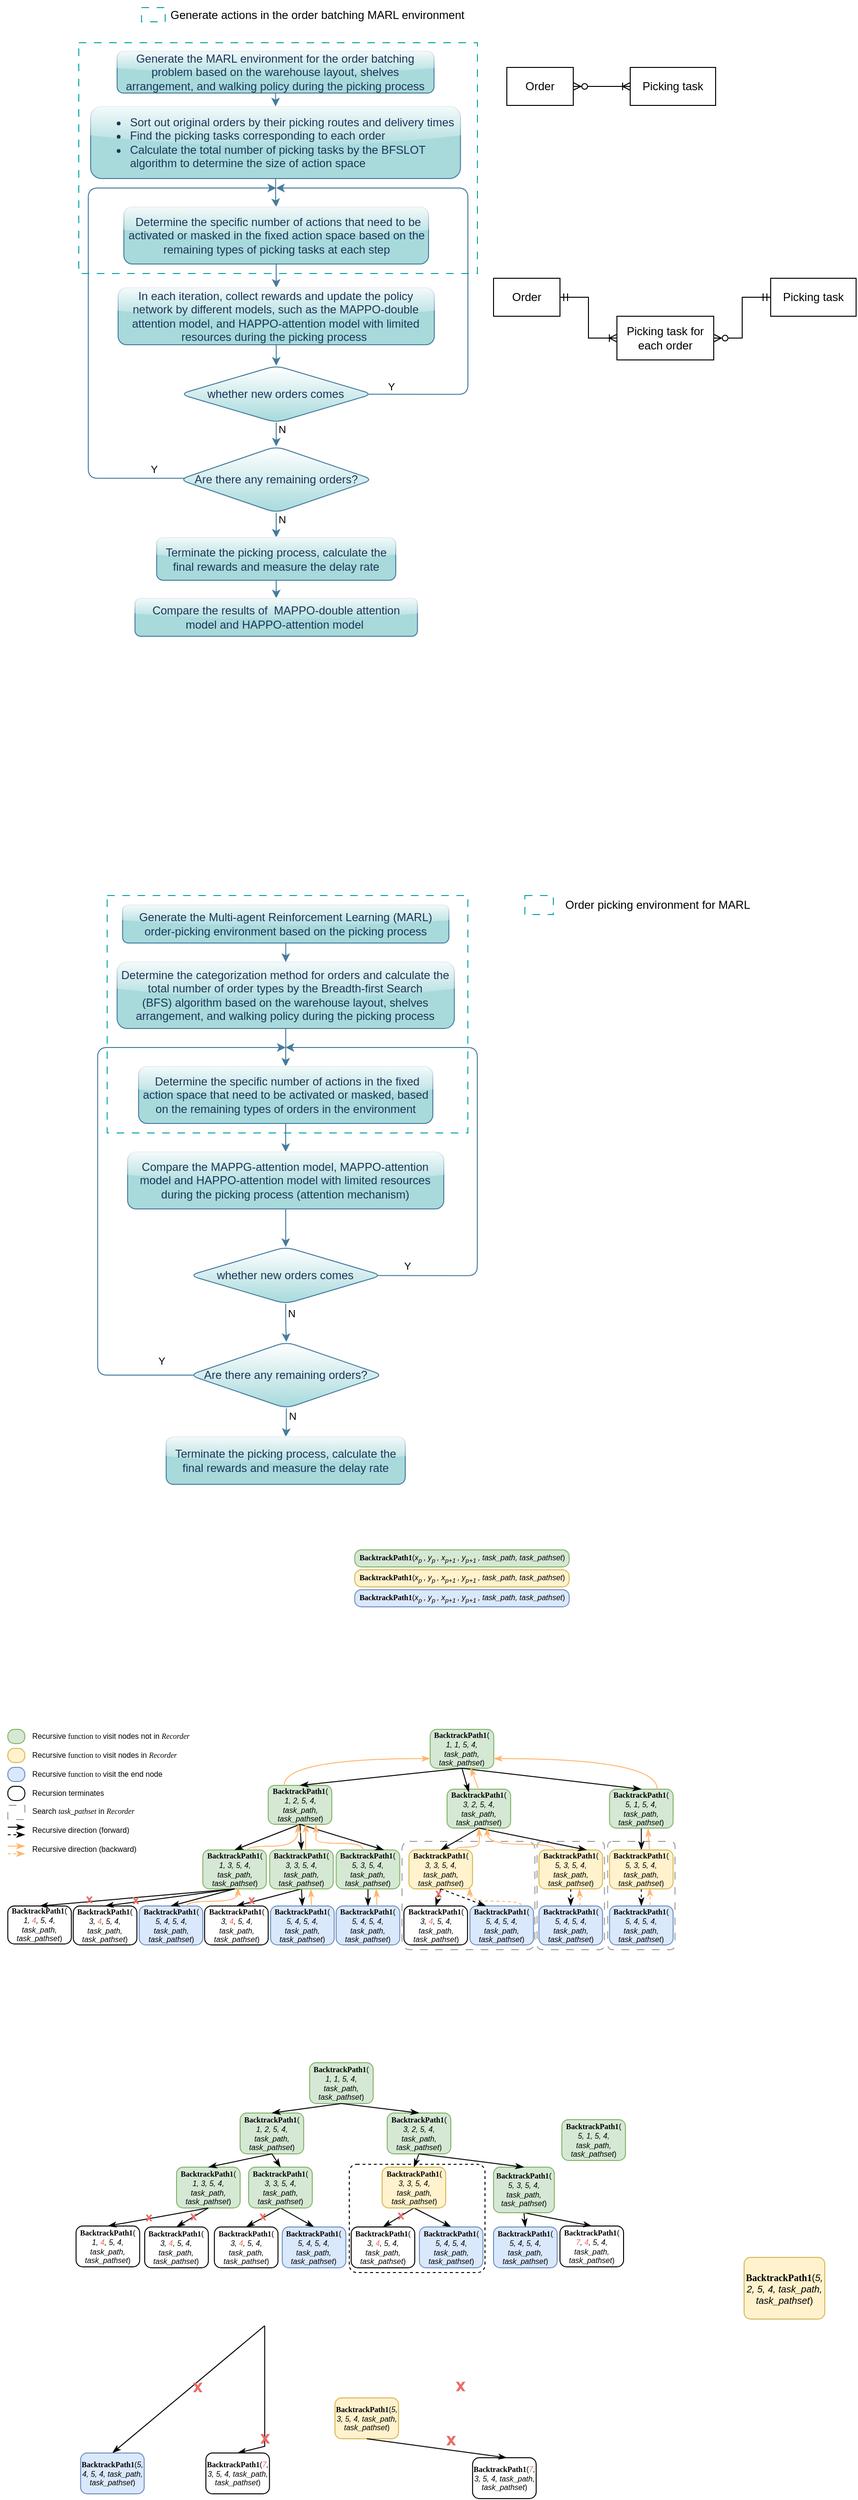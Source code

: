 <mxfile version="24.0.7" type="github">
  <diagram name="第 1 页" id="APUiPyiJGiFuWGCEKdUN">
    <mxGraphModel dx="1350" dy="410" grid="0" gridSize="10" guides="1" tooltips="1" connect="1" arrows="1" fold="1" page="0" pageScale="1" pageWidth="827" pageHeight="1169" math="0" shadow="0">
      <root>
        <mxCell id="0" />
        <mxCell id="1" parent="0" />
        <mxCell id="lKhuITtFj2oCFivtOTe7-99" value="" style="rounded=1;whiteSpace=wrap;html=1;arcSize=7;fillColor=none;dashed=1;strokeWidth=1;strokeColor=#999999;dashPattern=8 8;" vertex="1" parent="1">
          <mxGeometry x="380.58" y="1971" width="140" height="114" as="geometry" />
        </mxCell>
        <mxCell id="lKhuITtFj2oCFivtOTe7-97" value="" style="rounded=1;whiteSpace=wrap;html=1;arcSize=7;fillColor=none;dashed=1;strokeWidth=1;strokeColor=#999999;dashPattern=8 8;" vertex="1" parent="1">
          <mxGeometry x="597.21" y="1971" width="71" height="114" as="geometry" />
        </mxCell>
        <mxCell id="lKhuITtFj2oCFivtOTe7-98" value="" style="rounded=1;whiteSpace=wrap;html=1;arcSize=7;fillColor=none;dashed=1;strokeWidth=1;strokeColor=#999999;dashPattern=8 8;" vertex="1" parent="1">
          <mxGeometry x="522.85" y="1971" width="71" height="114" as="geometry" />
        </mxCell>
        <mxCell id="lKhuITtFj2oCFivtOTe7-77" value="" style="rounded=1;whiteSpace=wrap;html=1;arcSize=7;fillColor=none;dashed=1;strokeWidth=1;" vertex="1" parent="1">
          <mxGeometry x="325" y="2311" width="143" height="114" as="geometry" />
        </mxCell>
        <mxCell id="sRVcQoaXJWwUum2oUsaX-1" value="" style="rounded=0;whiteSpace=wrap;html=1;dashed=1;dashPattern=8 8;strokeColor=#00a3a3;strokeWidth=1;fillColor=none;" parent="1" vertex="1">
          <mxGeometry x="40" y="77" width="420" height="243" as="geometry" />
        </mxCell>
        <mxCell id="l2celHGfLboa8f3a0c6i-7" value="" style="edgeStyle=orthogonalEdgeStyle;rounded=1;orthogonalLoop=1;jettySize=auto;html=1;labelBackgroundColor=none;strokeColor=#457B9D;fontColor=default;" parent="1" source="l2celHGfLboa8f3a0c6i-1" target="l2celHGfLboa8f3a0c6i-2" edge="1">
          <mxGeometry relative="1" as="geometry" />
        </mxCell>
        <mxCell id="l2celHGfLboa8f3a0c6i-1" value="&lt;ul&gt;&lt;li style=&quot;text-align: left;&quot;&gt;Sort out original orders by their picking routes and delivery times&lt;/li&gt;&lt;li style=&quot;text-align: left;&quot;&gt;Find the picking tasks&amp;nbsp;&lt;span style=&quot;background-color: initial;&quot;&gt;corresponding to each order&lt;/span&gt;&lt;span style=&quot;background-color: initial;&quot;&gt;&amp;nbsp;&lt;/span&gt;&lt;/li&gt;&lt;li style=&quot;text-align: left;&quot;&gt;&lt;span style=&quot;background-color: initial;&quot;&gt;Calculate the total number of picking tasks by the BFSLOT&amp;nbsp; algorithm to determine the size of action space&lt;br&gt;&lt;/span&gt;&lt;/li&gt;&lt;/ul&gt;" style="rounded=1;whiteSpace=wrap;html=1;fillColor=#A8DADC;strokeColor=#457B9D;labelBackgroundColor=none;fontColor=#1D3557;glass=1;" parent="1" vertex="1">
          <mxGeometry x="52.5" y="144" width="389.66" height="76" as="geometry" />
        </mxCell>
        <mxCell id="l2celHGfLboa8f3a0c6i-6" value="" style="edgeStyle=orthogonalEdgeStyle;rounded=1;orthogonalLoop=1;jettySize=auto;html=1;labelBackgroundColor=none;strokeColor=#457B9D;fontColor=default;" parent="1" source="l2celHGfLboa8f3a0c6i-2" target="l2celHGfLboa8f3a0c6i-3" edge="1">
          <mxGeometry relative="1" as="geometry" />
        </mxCell>
        <mxCell id="l2celHGfLboa8f3a0c6i-2" value="&amp;nbsp;Determine the specific number of actions that need to be activated or masked in the fixed action space based on the remaining types of picking tasks at each step" style="rounded=1;whiteSpace=wrap;html=1;labelBackgroundColor=none;fillColor=#A8DADC;strokeColor=#457B9D;fontColor=#1D3557;glass=1;" parent="1" vertex="1">
          <mxGeometry x="87.52" y="250" width="321.02" height="60" as="geometry" />
        </mxCell>
        <mxCell id="l2celHGfLboa8f3a0c6i-5" value="" style="edgeStyle=orthogonalEdgeStyle;rounded=1;orthogonalLoop=1;jettySize=auto;html=1;labelBackgroundColor=none;strokeColor=#457B9D;fontColor=default;" parent="1" source="l2celHGfLboa8f3a0c6i-3" target="l2celHGfLboa8f3a0c6i-4" edge="1">
          <mxGeometry relative="1" as="geometry" />
        </mxCell>
        <mxCell id="l2celHGfLboa8f3a0c6i-3" value="In each iteration, collect rewards and update the policy network by different models, such as the MAPPO-double attention model, and HAPPO-attention model with limited resources during the picking process&amp;nbsp;" style="rounded=1;whiteSpace=wrap;html=1;labelBackgroundColor=none;fillColor=#A8DADC;strokeColor=#457B9D;fontColor=#1D3557;glass=1;" parent="1" vertex="1">
          <mxGeometry x="81.465" y="335" width="333.12" height="60" as="geometry" />
        </mxCell>
        <mxCell id="l2celHGfLboa8f3a0c6i-8" style="edgeStyle=orthogonalEdgeStyle;rounded=1;orthogonalLoop=1;jettySize=auto;html=1;exitX=0.95;exitY=0.503;exitDx=0;exitDy=0;labelBackgroundColor=none;strokeColor=#457B9D;fontColor=default;exitPerimeter=0;" parent="1" source="l2celHGfLboa8f3a0c6i-4" edge="1">
          <mxGeometry relative="1" as="geometry">
            <mxPoint x="247.91" y="230" as="targetPoint" />
            <mxPoint x="322.91" y="550" as="sourcePoint" />
            <Array as="points">
              <mxPoint x="450" y="447" />
              <mxPoint x="450" y="230" />
            </Array>
          </mxGeometry>
        </mxCell>
        <mxCell id="yh-4O9-LqZweAbqxaxyc-2" value="Y" style="edgeLabel;html=1;align=center;verticalAlign=middle;resizable=0;points=[];rounded=1;" parent="l2celHGfLboa8f3a0c6i-8" vertex="1" connectable="0">
          <mxGeometry x="0.411" y="2" relative="1" as="geometry">
            <mxPoint x="-35" y="207" as="offset" />
          </mxGeometry>
        </mxCell>
        <mxCell id="l2celHGfLboa8f3a0c6i-11" value="" style="edgeStyle=orthogonalEdgeStyle;rounded=1;orthogonalLoop=1;jettySize=auto;html=1;labelBackgroundColor=none;strokeColor=#457B9D;fontColor=default;" parent="1" source="l2celHGfLboa8f3a0c6i-15" target="l2celHGfLboa8f3a0c6i-9" edge="1">
          <mxGeometry relative="1" as="geometry" />
        </mxCell>
        <mxCell id="yh-4O9-LqZweAbqxaxyc-7" value="N" style="edgeLabel;html=1;align=center;verticalAlign=middle;resizable=0;points=[];" parent="l2celHGfLboa8f3a0c6i-11" vertex="1" connectable="0">
          <mxGeometry x="-0.76" y="1" relative="1" as="geometry">
            <mxPoint x="5" y="4" as="offset" />
          </mxGeometry>
        </mxCell>
        <mxCell id="l2celHGfLboa8f3a0c6i-4" value="whether new orders comes" style="rhombus;whiteSpace=wrap;html=1;labelBackgroundColor=none;fillColor=#A8DADC;strokeColor=#457B9D;fontColor=#1D3557;rounded=1;shadow=0;gradientColor=#ffffff;gradientDirection=north;" parent="1" vertex="1">
          <mxGeometry x="146.46" y="417" width="203.13" height="60" as="geometry" />
        </mxCell>
        <mxCell id="e7p2qe9BLUOQIa2MOwcy-30" style="edgeStyle=orthogonalEdgeStyle;shape=connector;rounded=1;orthogonalLoop=1;jettySize=auto;html=1;exitX=0.5;exitY=1;exitDx=0;exitDy=0;entryX=0.5;entryY=0;entryDx=0;entryDy=0;labelBackgroundColor=none;strokeColor=#457B9D;align=center;verticalAlign=middle;fontFamily=Helvetica;fontSize=11;fontColor=default;endArrow=classic;" parent="1" source="l2celHGfLboa8f3a0c6i-9" target="e7p2qe9BLUOQIa2MOwcy-29" edge="1">
          <mxGeometry relative="1" as="geometry" />
        </mxCell>
        <mxCell id="l2celHGfLboa8f3a0c6i-9" value="Terminate the picking process, calculate the final rewards and measure the delay rate" style="rounded=1;whiteSpace=wrap;html=1;labelBackgroundColor=none;fillColor=#A8DADC;strokeColor=#457B9D;fontColor=#1D3557;glass=1;" parent="1" vertex="1">
          <mxGeometry x="122.085" y="598" width="251.88" height="45" as="geometry" />
        </mxCell>
        <mxCell id="l2celHGfLboa8f3a0c6i-16" value="" style="edgeStyle=orthogonalEdgeStyle;rounded=1;orthogonalLoop=1;jettySize=auto;html=1;labelBackgroundColor=none;strokeColor=#457B9D;fontColor=default;" parent="1" source="l2celHGfLboa8f3a0c6i-4" target="l2celHGfLboa8f3a0c6i-15" edge="1">
          <mxGeometry relative="1" as="geometry">
            <mxPoint x="249.91" y="660" as="sourcePoint" />
            <mxPoint x="249.91" y="750" as="targetPoint" />
          </mxGeometry>
        </mxCell>
        <mxCell id="yh-4O9-LqZweAbqxaxyc-6" value="N" style="edgeLabel;html=1;align=center;verticalAlign=middle;resizable=0;points=[];" parent="l2celHGfLboa8f3a0c6i-16" vertex="1" connectable="0">
          <mxGeometry x="-0.3" y="1" relative="1" as="geometry">
            <mxPoint x="5" y="-2" as="offset" />
          </mxGeometry>
        </mxCell>
        <mxCell id="l2celHGfLboa8f3a0c6i-20" style="edgeStyle=orthogonalEdgeStyle;rounded=1;orthogonalLoop=1;jettySize=auto;html=1;exitX=0.057;exitY=0.48;exitDx=0;exitDy=0;labelBackgroundColor=none;strokeColor=#457B9D;fontColor=default;exitPerimeter=0;" parent="1" source="l2celHGfLboa8f3a0c6i-15" edge="1">
          <mxGeometry relative="1" as="geometry">
            <mxPoint x="247.91" y="230" as="targetPoint" />
            <Array as="points">
              <mxPoint x="50" y="536" />
              <mxPoint x="50" y="230" />
            </Array>
            <mxPoint x="145.41" y="670" as="sourcePoint" />
          </mxGeometry>
        </mxCell>
        <mxCell id="yh-4O9-LqZweAbqxaxyc-5" value="Y" style="edgeLabel;html=1;align=center;verticalAlign=middle;resizable=0;points=[];" parent="l2celHGfLboa8f3a0c6i-20" vertex="1" connectable="0">
          <mxGeometry x="-0.776" y="-1" relative="1" as="geometry">
            <mxPoint x="30" y="-9" as="offset" />
          </mxGeometry>
        </mxCell>
        <mxCell id="l2celHGfLboa8f3a0c6i-15" value="Are there any remaining orders?" style="rhombus;whiteSpace=wrap;html=1;labelBackgroundColor=none;fillColor=#A8DADC;strokeColor=#457B9D;fontColor=#1D3557;rounded=1;gradientColor=#ffffff;gradientDirection=north;" parent="1" vertex="1">
          <mxGeometry x="145.835" y="502" width="204.38" height="70" as="geometry" />
        </mxCell>
        <mxCell id="e7p2qe9BLUOQIa2MOwcy-28" style="edgeStyle=orthogonalEdgeStyle;shape=connector;rounded=1;orthogonalLoop=1;jettySize=auto;html=1;exitX=0.5;exitY=1;exitDx=0;exitDy=0;entryX=0.5;entryY=0;entryDx=0;entryDy=0;labelBackgroundColor=none;strokeColor=#457B9D;align=center;verticalAlign=middle;fontFamily=Helvetica;fontSize=11;fontColor=default;endArrow=classic;" parent="1" source="l2celHGfLboa8f3a0c6i-23" target="l2celHGfLboa8f3a0c6i-1" edge="1">
          <mxGeometry relative="1" as="geometry" />
        </mxCell>
        <mxCell id="l2celHGfLboa8f3a0c6i-23" value="Generate the MARL environment for the order batching problem based on the warehouse layout, shelves arrangement, and walking policy during the picking process" style="rounded=1;whiteSpace=wrap;html=1;fillColor=#A8DADC;strokeColor=#457B9D;labelBackgroundColor=none;fontColor=#1D3557;glass=1;" parent="1" vertex="1">
          <mxGeometry x="80.38" y="86" width="333.9" height="44" as="geometry" />
        </mxCell>
        <mxCell id="sRVcQoaXJWwUum2oUsaX-3" value="Generate actions in the order batching MARL environment" style="text;html=1;strokeColor=none;fillColor=none;align=center;verticalAlign=middle;whiteSpace=wrap;rounded=0;" parent="1" vertex="1">
          <mxGeometry x="133" y="32.5" width="316.91" height="30" as="geometry" />
        </mxCell>
        <mxCell id="sRVcQoaXJWwUum2oUsaX-4" value="" style="rounded=0;whiteSpace=wrap;html=1;dashed=1;strokeColor=#00a3a3;strokeWidth=1;fillColor=none;dashPattern=8 8;" parent="1" vertex="1">
          <mxGeometry x="106.09" y="40" width="25" height="15" as="geometry" />
        </mxCell>
        <mxCell id="e7p2qe9BLUOQIa2MOwcy-1" value="" style="rounded=0;whiteSpace=wrap;html=1;dashed=1;dashPattern=8 8;strokeColor=#00a3a3;strokeWidth=1;fillColor=none;" parent="1" vertex="1">
          <mxGeometry x="69.91" y="975" width="380" height="250" as="geometry" />
        </mxCell>
        <mxCell id="e7p2qe9BLUOQIa2MOwcy-2" value="" style="edgeStyle=orthogonalEdgeStyle;rounded=1;orthogonalLoop=1;jettySize=auto;html=1;labelBackgroundColor=none;strokeColor=#457B9D;fontColor=default;" parent="1" source="e7p2qe9BLUOQIa2MOwcy-3" target="e7p2qe9BLUOQIa2MOwcy-5" edge="1">
          <mxGeometry relative="1" as="geometry" />
        </mxCell>
        <mxCell id="e7p2qe9BLUOQIa2MOwcy-3" value="Determine the categorization method for orders and calculate the total number of order types by the Breadth-first Search (BFS)&amp;nbsp;algorithm based on the warehouse layout, shelves arrangement, and walking policy during the picking process" style="rounded=1;whiteSpace=wrap;html=1;fillColor=#A8DADC;strokeColor=#457B9D;labelBackgroundColor=none;fontColor=#1D3557;glass=1;" parent="1" vertex="1">
          <mxGeometry x="80.38" y="1045" width="355.31" height="70" as="geometry" />
        </mxCell>
        <mxCell id="e7p2qe9BLUOQIa2MOwcy-4" value="" style="edgeStyle=orthogonalEdgeStyle;rounded=1;orthogonalLoop=1;jettySize=auto;html=1;labelBackgroundColor=none;strokeColor=#457B9D;fontColor=default;" parent="1" source="e7p2qe9BLUOQIa2MOwcy-5" target="e7p2qe9BLUOQIa2MOwcy-7" edge="1">
          <mxGeometry relative="1" as="geometry" />
        </mxCell>
        <mxCell id="e7p2qe9BLUOQIa2MOwcy-5" value="&amp;nbsp;Determine the specific number of actions in the fixed action space that need to be activated or masked, based on the remaining types of orders in the environment" style="rounded=1;whiteSpace=wrap;html=1;labelBackgroundColor=none;fillColor=#A8DADC;strokeColor=#457B9D;fontColor=#1D3557;glass=1;" parent="1" vertex="1">
          <mxGeometry x="103.03" y="1155" width="310" height="60" as="geometry" />
        </mxCell>
        <mxCell id="e7p2qe9BLUOQIa2MOwcy-6" value="" style="edgeStyle=orthogonalEdgeStyle;rounded=1;orthogonalLoop=1;jettySize=auto;html=1;labelBackgroundColor=none;strokeColor=#457B9D;fontColor=default;" parent="1" source="e7p2qe9BLUOQIa2MOwcy-7" target="e7p2qe9BLUOQIa2MOwcy-12" edge="1">
          <mxGeometry relative="1" as="geometry" />
        </mxCell>
        <mxCell id="e7p2qe9BLUOQIa2MOwcy-7" value="Compare the MAPPG-attention model, MAPPO-attention model and HAPPO-attention model with limited resources during the picking process (attention mechanism)" style="rounded=1;whiteSpace=wrap;html=1;labelBackgroundColor=none;fillColor=#A8DADC;strokeColor=#457B9D;fontColor=#1D3557;glass=1;" parent="1" vertex="1">
          <mxGeometry x="91.47" y="1245" width="333.12" height="60" as="geometry" />
        </mxCell>
        <mxCell id="e7p2qe9BLUOQIa2MOwcy-8" style="edgeStyle=orthogonalEdgeStyle;rounded=1;orthogonalLoop=1;jettySize=auto;html=1;exitX=0.95;exitY=0.503;exitDx=0;exitDy=0;labelBackgroundColor=none;strokeColor=#457B9D;fontColor=default;exitPerimeter=0;" parent="1" source="e7p2qe9BLUOQIa2MOwcy-12" edge="1">
          <mxGeometry relative="1" as="geometry">
            <mxPoint x="257.91" y="1135" as="targetPoint" />
            <mxPoint x="332.91" y="1455" as="sourcePoint" />
            <Array as="points">
              <mxPoint x="459.91" y="1375" />
              <mxPoint x="459.91" y="1135" />
            </Array>
          </mxGeometry>
        </mxCell>
        <mxCell id="e7p2qe9BLUOQIa2MOwcy-9" value="Y" style="edgeLabel;html=1;align=center;verticalAlign=middle;resizable=0;points=[];rounded=1;" parent="e7p2qe9BLUOQIa2MOwcy-8" vertex="1" connectable="0">
          <mxGeometry x="0.411" y="2" relative="1" as="geometry">
            <mxPoint x="-35" y="228" as="offset" />
          </mxGeometry>
        </mxCell>
        <mxCell id="e7p2qe9BLUOQIa2MOwcy-10" value="" style="edgeStyle=orthogonalEdgeStyle;rounded=1;orthogonalLoop=1;jettySize=auto;html=1;labelBackgroundColor=none;strokeColor=#457B9D;fontColor=default;" parent="1" source="e7p2qe9BLUOQIa2MOwcy-18" target="e7p2qe9BLUOQIa2MOwcy-13" edge="1">
          <mxGeometry relative="1" as="geometry" />
        </mxCell>
        <mxCell id="e7p2qe9BLUOQIa2MOwcy-11" value="N" style="edgeLabel;html=1;align=center;verticalAlign=middle;resizable=0;points=[];" parent="e7p2qe9BLUOQIa2MOwcy-10" vertex="1" connectable="0">
          <mxGeometry x="-0.76" y="1" relative="1" as="geometry">
            <mxPoint x="5" y="4" as="offset" />
          </mxGeometry>
        </mxCell>
        <mxCell id="e7p2qe9BLUOQIa2MOwcy-12" value="whether new orders comes" style="rhombus;whiteSpace=wrap;html=1;labelBackgroundColor=none;fillColor=#A8DADC;strokeColor=#457B9D;fontColor=#1D3557;rounded=1;shadow=0;gradientColor=#ffffff;gradientDirection=north;" parent="1" vertex="1">
          <mxGeometry x="156.46" y="1345" width="203.13" height="60" as="geometry" />
        </mxCell>
        <mxCell id="e7p2qe9BLUOQIa2MOwcy-13" value="Terminate the picking process, calculate the final rewards and measure the delay rate" style="rounded=1;whiteSpace=wrap;html=1;labelBackgroundColor=none;fillColor=#A8DADC;strokeColor=#457B9D;fontColor=#1D3557;glass=1;" parent="1" vertex="1">
          <mxGeometry x="132.09" y="1545" width="251.88" height="50" as="geometry" />
        </mxCell>
        <mxCell id="e7p2qe9BLUOQIa2MOwcy-14" value="" style="edgeStyle=orthogonalEdgeStyle;rounded=1;orthogonalLoop=1;jettySize=auto;html=1;labelBackgroundColor=none;strokeColor=#457B9D;fontColor=default;" parent="1" source="e7p2qe9BLUOQIa2MOwcy-12" target="e7p2qe9BLUOQIa2MOwcy-18" edge="1">
          <mxGeometry relative="1" as="geometry">
            <mxPoint x="259.91" y="1565" as="sourcePoint" />
            <mxPoint x="259.91" y="1655" as="targetPoint" />
          </mxGeometry>
        </mxCell>
        <mxCell id="e7p2qe9BLUOQIa2MOwcy-15" value="N" style="edgeLabel;html=1;align=center;verticalAlign=middle;resizable=0;points=[];" parent="e7p2qe9BLUOQIa2MOwcy-14" vertex="1" connectable="0">
          <mxGeometry x="-0.3" y="1" relative="1" as="geometry">
            <mxPoint x="5" y="-4" as="offset" />
          </mxGeometry>
        </mxCell>
        <mxCell id="e7p2qe9BLUOQIa2MOwcy-16" style="edgeStyle=orthogonalEdgeStyle;rounded=1;orthogonalLoop=1;jettySize=auto;html=1;exitX=0.057;exitY=0.48;exitDx=0;exitDy=0;labelBackgroundColor=none;strokeColor=#457B9D;fontColor=default;exitPerimeter=0;" parent="1" source="e7p2qe9BLUOQIa2MOwcy-18" edge="1">
          <mxGeometry relative="1" as="geometry">
            <mxPoint x="257.91" y="1135" as="targetPoint" />
            <Array as="points">
              <mxPoint x="167.91" y="1480" />
              <mxPoint x="59.91" y="1480" />
              <mxPoint x="59.91" y="1135" />
            </Array>
            <mxPoint x="155.41" y="1575" as="sourcePoint" />
          </mxGeometry>
        </mxCell>
        <mxCell id="e7p2qe9BLUOQIa2MOwcy-17" value="Y" style="edgeLabel;html=1;align=center;verticalAlign=middle;resizable=0;points=[];" parent="e7p2qe9BLUOQIa2MOwcy-16" vertex="1" connectable="0">
          <mxGeometry x="-0.776" y="-1" relative="1" as="geometry">
            <mxPoint x="30" y="-14" as="offset" />
          </mxGeometry>
        </mxCell>
        <mxCell id="e7p2qe9BLUOQIa2MOwcy-18" value="Are there any remaining orders?" style="rhombus;whiteSpace=wrap;html=1;labelBackgroundColor=none;fillColor=#A8DADC;strokeColor=#457B9D;fontColor=#1D3557;rounded=1;gradientColor=#ffffff;gradientDirection=north;" parent="1" vertex="1">
          <mxGeometry x="156.46" y="1445" width="204.38" height="70" as="geometry" />
        </mxCell>
        <mxCell id="e7p2qe9BLUOQIa2MOwcy-19" value="" style="edgeStyle=orthogonalEdgeStyle;rounded=1;orthogonalLoop=1;jettySize=auto;html=1;strokeColor=#457B9D;labelBackgroundColor=none;fontColor=default;" parent="1" source="e7p2qe9BLUOQIa2MOwcy-20" target="e7p2qe9BLUOQIa2MOwcy-3" edge="1">
          <mxGeometry relative="1" as="geometry" />
        </mxCell>
        <mxCell id="e7p2qe9BLUOQIa2MOwcy-20" value="Generate the&amp;nbsp;Multi-agent Reinforcement Learning (MARL) order-picking environment based on the picking process" style="rounded=1;whiteSpace=wrap;html=1;fillColor=#A8DADC;strokeColor=#457B9D;labelBackgroundColor=none;fontColor=#1D3557;glass=1;" parent="1" vertex="1">
          <mxGeometry x="86.16" y="985" width="343.75" height="40" as="geometry" />
        </mxCell>
        <mxCell id="e7p2qe9BLUOQIa2MOwcy-21" value="Order picking environment for MARL" style="text;html=1;strokeColor=none;fillColor=none;align=center;verticalAlign=middle;whiteSpace=wrap;rounded=0;" parent="1" vertex="1">
          <mxGeometry x="540" y="970" width="220" height="30" as="geometry" />
        </mxCell>
        <mxCell id="e7p2qe9BLUOQIa2MOwcy-22" value="" style="rounded=0;whiteSpace=wrap;html=1;dashed=1;dashPattern=8 8;strokeColor=#00a3a3;strokeWidth=1;fillColor=none;" parent="1" vertex="1">
          <mxGeometry x="510" y="975" width="30" height="20" as="geometry" />
        </mxCell>
        <mxCell id="e7p2qe9BLUOQIa2MOwcy-29" value="Compare the results of&amp;nbsp; MAPPO-double attention model and HAPPO-attention model&amp;nbsp;" style="rounded=1;whiteSpace=wrap;html=1;labelBackgroundColor=none;fillColor=#A8DADC;strokeColor=#457B9D;fontColor=#1D3557;glass=1;" parent="1" vertex="1">
          <mxGeometry x="99.225" y="662" width="297.6" height="40" as="geometry" />
        </mxCell>
        <mxCell id="ZB7EkO9kNFXdpVu7yOwd-1" value="" style="edgeStyle=entityRelationEdgeStyle;fontSize=12;html=1;endArrow=ERoneToMany;startArrow=ERzeroToMany;rounded=0;entryX=0;entryY=0.5;entryDx=0;entryDy=0;exitX=1;exitY=0.5;exitDx=0;exitDy=0;" parent="1" source="ZB7EkO9kNFXdpVu7yOwd-3" target="ZB7EkO9kNFXdpVu7yOwd-2" edge="1">
          <mxGeometry width="100" height="100" relative="1" as="geometry">
            <mxPoint x="411" y="118" as="sourcePoint" />
            <mxPoint x="621" y="117.5" as="targetPoint" />
          </mxGeometry>
        </mxCell>
        <mxCell id="ZB7EkO9kNFXdpVu7yOwd-2" value="Picking task" style="rounded=0;whiteSpace=wrap;html=1;" parent="1" vertex="1">
          <mxGeometry x="621" y="103" width="90" height="40" as="geometry" />
        </mxCell>
        <mxCell id="ZB7EkO9kNFXdpVu7yOwd-3" value="Order" style="rounded=0;whiteSpace=wrap;html=1;" parent="1" vertex="1">
          <mxGeometry x="491" y="103" width="70" height="40" as="geometry" />
        </mxCell>
        <mxCell id="ZB7EkO9kNFXdpVu7yOwd-4" style="edgeStyle=orthogonalEdgeStyle;rounded=0;orthogonalLoop=1;jettySize=auto;html=1;exitX=0.5;exitY=1;exitDx=0;exitDy=0;" parent="1" source="ZB7EkO9kNFXdpVu7yOwd-2" target="ZB7EkO9kNFXdpVu7yOwd-2" edge="1">
          <mxGeometry relative="1" as="geometry" />
        </mxCell>
        <mxCell id="ULynLGJUY7w-oLaEKoEF-1" value="" style="edgeStyle=entityRelationEdgeStyle;fontSize=12;html=1;endArrow=ERoneToMany;startArrow=ERmandOne;rounded=0;entryX=0;entryY=0.5;entryDx=0;entryDy=0;" parent="1" source="ULynLGJUY7w-oLaEKoEF-2" target="ULynLGJUY7w-oLaEKoEF-4" edge="1">
          <mxGeometry width="100" height="100" relative="1" as="geometry">
            <mxPoint x="566" y="405" as="sourcePoint" />
            <mxPoint x="610" y="439" as="targetPoint" />
            <Array as="points">
              <mxPoint x="630" y="516" />
              <mxPoint x="572" y="505" />
              <mxPoint x="621" y="472" />
              <mxPoint x="625" y="547" />
              <mxPoint x="633" y="515" />
              <mxPoint x="608" y="556" />
              <mxPoint x="627" y="465" />
              <mxPoint x="640" y="494" />
              <mxPoint x="669" y="480" />
            </Array>
          </mxGeometry>
        </mxCell>
        <mxCell id="ULynLGJUY7w-oLaEKoEF-2" value="Order" style="rounded=0;whiteSpace=wrap;html=1;" parent="1" vertex="1">
          <mxGeometry x="477" y="325" width="70" height="40" as="geometry" />
        </mxCell>
        <mxCell id="ULynLGJUY7w-oLaEKoEF-4" value="Picking task for each order" style="rounded=0;whiteSpace=wrap;html=1;" parent="1" vertex="1">
          <mxGeometry x="607" y="365" width="102" height="46" as="geometry" />
        </mxCell>
        <mxCell id="ULynLGJUY7w-oLaEKoEF-6" value="Picking task" style="rounded=0;whiteSpace=wrap;html=1;" parent="1" vertex="1">
          <mxGeometry x="769" y="325" width="90" height="40" as="geometry" />
        </mxCell>
        <mxCell id="ULynLGJUY7w-oLaEKoEF-7" value="" style="edgeStyle=entityRelationEdgeStyle;fontSize=12;html=1;endArrow=ERzeroToMany;startArrow=ERmandOne;rounded=0;exitX=0;exitY=0.5;exitDx=0;exitDy=0;entryX=1;entryY=0.5;entryDx=0;entryDy=0;" parent="1" source="ULynLGJUY7w-oLaEKoEF-6" target="ULynLGJUY7w-oLaEKoEF-4" edge="1">
          <mxGeometry width="100" height="100" relative="1" as="geometry">
            <mxPoint x="503" y="572" as="sourcePoint" />
            <mxPoint x="603" y="472" as="targetPoint" />
            <Array as="points">
              <mxPoint x="584" y="469" />
            </Array>
          </mxGeometry>
        </mxCell>
        <mxCell id="DStK-ZsJD_rh7-KFMaaV-16" value="&lt;font style=&quot;font-size: 8px;&quot; face=&quot;Comic Sans MS&quot;&gt;&lt;b style=&quot;font-size: 8px;&quot;&gt;BacktrackPath1&lt;/b&gt;&lt;/font&gt;(&lt;div style=&quot;font-size: 8px;&quot;&gt;&lt;i style=&quot;font-size: 8px;&quot;&gt;1, 1, 5, 4, task_path, task_pathset&lt;/i&gt;)&lt;/div&gt;" style="rounded=1;whiteSpace=wrap;html=1;absoluteArcSize=1;arcSize=14;strokeWidth=1;fillColor=#d5e8d4;strokeColor=#82b366;fontSize=8;" parent="1" vertex="1">
          <mxGeometry x="410.24" y="1853" width="67" height="41" as="geometry" />
        </mxCell>
        <mxCell id="DStK-ZsJD_rh7-KFMaaV-18" value="&lt;font style=&quot;font-size: 8px;&quot; face=&quot;Comic Sans MS&quot;&gt;&lt;b style=&quot;font-size: 8px;&quot;&gt;BacktrackPath1&lt;/b&gt;&lt;/font&gt;&lt;span style=&quot;background-color: initial; font-size: 8px;&quot;&gt;(&lt;/span&gt;&lt;div style=&quot;font-size: 8px;&quot;&gt;&lt;i style=&quot;background-color: initial; font-size: 8px;&quot;&gt;1, 2, 5, 4, task_path, task_pathset&lt;/i&gt;&lt;span style=&quot;background-color: initial; font-size: 8px;&quot;&gt;)&lt;/span&gt;&lt;/div&gt;" style="rounded=1;whiteSpace=wrap;html=1;absoluteArcSize=1;arcSize=14;strokeWidth=1;fillColor=#d5e8d4;strokeColor=#82b366;fontSize=8;align=center;" parent="1" vertex="1">
          <mxGeometry x="239.58" y="1912" width="67" height="41" as="geometry" />
        </mxCell>
        <mxCell id="DStK-ZsJD_rh7-KFMaaV-19" value="&lt;font style=&quot;font-size: 8px;&quot; face=&quot;Comic Sans MS&quot;&gt;&lt;b style=&quot;font-size: 8px;&quot;&gt;BacktrackPath1&lt;/b&gt;&lt;/font&gt;(&lt;div style=&quot;font-size: 8px;&quot;&gt;&lt;i style=&quot;font-size: 8px;&quot;&gt;3, 2, 5, 4, task_path, task_pathset&lt;/i&gt;)&lt;/div&gt;" style="rounded=1;whiteSpace=wrap;html=1;absoluteArcSize=1;arcSize=14;strokeWidth=1;fillColor=#d5e8d4;strokeColor=#82b366;fontSize=8;" parent="1" vertex="1">
          <mxGeometry x="428.03" y="1916" width="67" height="41" as="geometry" />
        </mxCell>
        <mxCell id="DStK-ZsJD_rh7-KFMaaV-21" value="&lt;font style=&quot;font-size: 8px;&quot; face=&quot;Comic Sans MS&quot;&gt;&lt;b style=&quot;font-size: 8px;&quot;&gt;BacktrackPath1&lt;/b&gt;&lt;/font&gt;(&lt;div style=&quot;font-size: 8px;&quot;&gt;&lt;i style=&quot;font-size: 8px;&quot;&gt;1, 3, 5, 4, task_path, task_pathset&lt;/i&gt;)&lt;/div&gt;" style="rounded=1;whiteSpace=wrap;html=1;absoluteArcSize=1;arcSize=14;strokeWidth=1;fillColor=#d5e8d4;strokeColor=#82b366;fontSize=8;" parent="1" vertex="1">
          <mxGeometry x="170.67" y="1980" width="67" height="41" as="geometry" />
        </mxCell>
        <mxCell id="DStK-ZsJD_rh7-KFMaaV-22" value="&lt;font style=&quot;font-size: 8px;&quot; face=&quot;Comic Sans MS&quot;&gt;&lt;b style=&quot;font-size: 8px;&quot;&gt;BacktrackPath1&lt;/b&gt;&lt;/font&gt;(&lt;div style=&quot;font-size: 8px;&quot;&gt;&lt;i style=&quot;font-size: 8px;&quot;&gt;1, &lt;font style=&quot;font-size: 8px;&quot; color=&quot;#ea6b66&quot;&gt;4&lt;/font&gt;, 5, 4, task_path, task_pathset&lt;/i&gt;)&lt;/div&gt;" style="rounded=1;whiteSpace=wrap;html=1;absoluteArcSize=1;arcSize=14;strokeWidth=1;fontSize=8;" parent="1" vertex="1">
          <mxGeometry x="-34.79" y="2039" width="67" height="40" as="geometry" />
        </mxCell>
        <mxCell id="DStK-ZsJD_rh7-KFMaaV-40" style="rounded=0;orthogonalLoop=1;jettySize=auto;html=1;exitX=0.5;exitY=1;exitDx=0;exitDy=0;entryX=0.5;entryY=0;entryDx=0;entryDy=0;strokeColor=default;align=center;verticalAlign=middle;fontFamily=Helvetica;fontSize=11;fontColor=default;labelBackgroundColor=default;endArrow=classicThin;endFill=1;" parent="1" source="DStK-ZsJD_rh7-KFMaaV-26" target="lKhuITtFj2oCFivtOTe7-95" edge="1">
          <mxGeometry relative="1" as="geometry" />
        </mxCell>
        <mxCell id="DStK-ZsJD_rh7-KFMaaV-23" value="&lt;font style=&quot;font-size: 8px;&quot; face=&quot;Comic Sans MS&quot;&gt;&lt;b style=&quot;font-size: 8px;&quot;&gt;BacktrackPath1&lt;/b&gt;&lt;/font&gt;(&lt;div&gt;&lt;i style=&quot;font-size: 8px;&quot;&gt;3, &lt;font color=&quot;#ff6666&quot;&gt;4&lt;/font&gt;, 5, 4, task_path, task_pathset&lt;/i&gt;)&lt;/div&gt;" style="rounded=1;whiteSpace=wrap;html=1;absoluteArcSize=1;arcSize=14;strokeWidth=1;fontSize=8;" parent="1" vertex="1">
          <mxGeometry x="172.58" y="2039" width="67" height="41" as="geometry" />
        </mxCell>
        <mxCell id="DStK-ZsJD_rh7-KFMaaV-34" style="edgeStyle=none;rounded=0;orthogonalLoop=1;jettySize=auto;html=1;exitX=0.5;exitY=1;exitDx=0;exitDy=0;entryX=0.5;entryY=0;entryDx=0;entryDy=0;strokeColor=default;align=center;verticalAlign=middle;fontFamily=Helvetica;fontSize=11;fontColor=default;labelBackgroundColor=default;endArrow=classicThin;endFill=1;" parent="1" source="DStK-ZsJD_rh7-KFMaaV-24" target="DStK-ZsJD_rh7-KFMaaV-23" edge="1">
          <mxGeometry relative="1" as="geometry" />
        </mxCell>
        <mxCell id="DStK-ZsJD_rh7-KFMaaV-35" style="edgeStyle=none;rounded=0;orthogonalLoop=1;jettySize=auto;html=1;exitX=0.5;exitY=1;exitDx=0;exitDy=0;entryX=0.5;entryY=0;entryDx=0;entryDy=0;strokeColor=default;align=center;verticalAlign=middle;fontFamily=Helvetica;fontSize=11;fontColor=default;labelBackgroundColor=default;endArrow=classicThin;endFill=1;" parent="1" source="DStK-ZsJD_rh7-KFMaaV-24" target="DStK-ZsJD_rh7-KFMaaV-28" edge="1">
          <mxGeometry relative="1" as="geometry" />
        </mxCell>
        <mxCell id="DStK-ZsJD_rh7-KFMaaV-24" value="&lt;font style=&quot;font-size: 8px;&quot; face=&quot;Comic Sans MS&quot;&gt;&lt;b style=&quot;font-size: 8px;&quot;&gt;BacktrackPath1&lt;/b&gt;&lt;/font&gt;(&lt;div style=&quot;font-size: 8px;&quot;&gt;&lt;i style=&quot;font-size: 8px;&quot;&gt;3, 3, 5, 4, task_path, task_pathset&lt;/i&gt;)&lt;/div&gt;" style="rounded=1;whiteSpace=wrap;html=1;absoluteArcSize=1;arcSize=14;strokeWidth=1;fillColor=#d5e8d4;strokeColor=#82b366;fontSize=8;" parent="1" vertex="1">
          <mxGeometry x="241.12" y="1980" width="67" height="41" as="geometry" />
        </mxCell>
        <mxCell id="DStK-ZsJD_rh7-KFMaaV-26" value="&lt;font style=&quot;font-size: 8px;&quot; face=&quot;Comic Sans MS&quot;&gt;&lt;b style=&quot;font-size: 8px;&quot;&gt;BacktrackPath1&lt;/b&gt;&lt;/font&gt;(&lt;div style=&quot;font-size: 8px;&quot;&gt;&lt;i style=&quot;font-size: 8px;&quot;&gt;5, 1, 5, 4, task_path, task_pathset&lt;/i&gt;)&lt;/div&gt;" style="rounded=1;whiteSpace=wrap;html=1;absoluteArcSize=1;arcSize=14;strokeWidth=1;fillColor=#d5e8d4;strokeColor=#82b366;fontSize=8;" parent="1" vertex="1">
          <mxGeometry x="599.21" y="1916" width="67" height="41" as="geometry" />
        </mxCell>
        <mxCell id="DStK-ZsJD_rh7-KFMaaV-28" value="&lt;font style=&quot;font-size: 8px;&quot; face=&quot;Comic Sans MS&quot;&gt;&lt;b style=&quot;font-size: 8px;&quot;&gt;BacktrackPath1&lt;/b&gt;&lt;/font&gt;(&lt;div&gt;&lt;i style=&quot;font-size: 8px;&quot;&gt;5, 4, 5, 4, task_path, task_pathset&lt;/i&gt;)&lt;/div&gt;" style="rounded=1;whiteSpace=wrap;html=1;absoluteArcSize=1;arcSize=14;strokeWidth=1;fillColor=#dae8fc;strokeColor=#6c8ebf;fontSize=8;" parent="1" vertex="1">
          <mxGeometry x="242.12" y="2039" width="67" height="41" as="geometry" />
        </mxCell>
        <mxCell id="DStK-ZsJD_rh7-KFMaaV-30" style="edgeStyle=none;rounded=0;orthogonalLoop=1;jettySize=auto;html=1;exitX=0.5;exitY=1;exitDx=0;exitDy=0;strokeColor=default;align=center;verticalAlign=middle;fontFamily=Helvetica;fontSize=11;fontColor=default;labelBackgroundColor=default;endArrow=classicThin;endFill=1;entryX=0.343;entryY=0.073;entryDx=0;entryDy=0;entryPerimeter=0;" parent="1" source="DStK-ZsJD_rh7-KFMaaV-16" target="DStK-ZsJD_rh7-KFMaaV-19" edge="1">
          <mxGeometry relative="1" as="geometry">
            <mxPoint x="652.21" y="1942" as="targetPoint" />
          </mxGeometry>
        </mxCell>
        <mxCell id="DStK-ZsJD_rh7-KFMaaV-29" style="rounded=0;orthogonalLoop=1;jettySize=auto;html=1;exitX=0.5;exitY=1;exitDx=0;exitDy=0;endArrow=classicThin;endFill=1;entryX=0.5;entryY=0;entryDx=0;entryDy=0;" parent="1" source="DStK-ZsJD_rh7-KFMaaV-16" target="DStK-ZsJD_rh7-KFMaaV-18" edge="1">
          <mxGeometry relative="1" as="geometry">
            <mxPoint x="315.21" y="1941" as="targetPoint" />
          </mxGeometry>
        </mxCell>
        <mxCell id="DStK-ZsJD_rh7-KFMaaV-58" value="&lt;font style=&quot;font-size: 8px;&quot; face=&quot;Comic Sans MS&quot;&gt;&lt;b style=&quot;font-size: 8px;&quot;&gt;BacktrackPath1&lt;/b&gt;&lt;/font&gt;(&lt;div&gt;&lt;i style=&quot;font-size: 8px;&quot;&gt;3, 3, 5, 4, task_path, task_pathset&lt;/i&gt;)&lt;/div&gt;" style="rounded=1;whiteSpace=wrap;html=1;absoluteArcSize=1;arcSize=14;strokeWidth=1;fillColor=#fff2cc;strokeColor=#d6b656;fontSize=8;" parent="1" vertex="1">
          <mxGeometry x="387.85" y="1980" width="67" height="41" as="geometry" />
        </mxCell>
        <mxCell id="DStK-ZsJD_rh7-KFMaaV-60" style="edgeStyle=none;rounded=0;orthogonalLoop=1;jettySize=auto;html=1;exitX=0.5;exitY=1;exitDx=0;exitDy=0;strokeColor=default;align=center;verticalAlign=middle;fontFamily=Helvetica;fontSize=11;fontColor=default;labelBackgroundColor=default;endArrow=classicThin;endFill=1;entryX=0.5;entryY=0;entryDx=0;entryDy=0;" parent="1" source="DStK-ZsJD_rh7-KFMaaV-16" target="DStK-ZsJD_rh7-KFMaaV-26" edge="1">
          <mxGeometry relative="1" as="geometry">
            <mxPoint x="726.9" y="2012.379" as="targetPoint" />
          </mxGeometry>
        </mxCell>
        <mxCell id="lKhuITtFj2oCFivtOTe7-85" style="edgeStyle=orthogonalEdgeStyle;rounded=0;orthogonalLoop=1;jettySize=auto;html=1;exitX=0.5;exitY=1;exitDx=0;exitDy=0;entryX=0.5;entryY=0;entryDx=0;entryDy=0;endArrow=classicThin;endFill=1;" edge="1" parent="1" source="lKhuITtFj2oCFivtOTe7-2" target="lKhuITtFj2oCFivtOTe7-84">
          <mxGeometry relative="1" as="geometry" />
        </mxCell>
        <mxCell id="lKhuITtFj2oCFivtOTe7-2" value="&lt;font style=&quot;font-size: 8px;&quot; face=&quot;Comic Sans MS&quot;&gt;&lt;b style=&quot;font-size: 8px;&quot;&gt;BacktrackPath1&lt;/b&gt;&lt;/font&gt;(&lt;div style=&quot;font-size: 8px;&quot;&gt;&lt;i style=&quot;font-size: 8px;&quot;&gt;5, 3, 5, 4, task_path, task_pathset&lt;/i&gt;)&lt;/div&gt;" style="rounded=1;whiteSpace=wrap;html=1;absoluteArcSize=1;arcSize=14;strokeWidth=1;fillColor=#d5e8d4;strokeColor=#82b366;fontSize=8;" vertex="1" parent="1">
          <mxGeometry x="311.21" y="1980" width="67" height="41" as="geometry" />
        </mxCell>
        <mxCell id="lKhuITtFj2oCFivtOTe7-4" value="&lt;font style=&quot;font-size: 8px;&quot; face=&quot;Comic Sans MS&quot;&gt;&lt;b style=&quot;font-size: 8px;&quot;&gt;BacktrackPath1&lt;/b&gt;&lt;/font&gt;(&lt;div style=&quot;font-size: 8px;&quot;&gt;&lt;i style=&quot;font-size: 8px;&quot;&gt;3, &lt;font style=&quot;font-size: 8px;&quot; color=&quot;#ea6b66&quot;&gt;4&lt;/font&gt;, 5, 4, task_path, task_pathset&lt;/i&gt;)&lt;/div&gt;" style="rounded=1;whiteSpace=wrap;html=1;absoluteArcSize=1;arcSize=14;strokeWidth=1;fontSize=8;" vertex="1" parent="1">
          <mxGeometry x="34.24" y="2039" width="67" height="41" as="geometry" />
        </mxCell>
        <mxCell id="DStK-ZsJD_rh7-KFMaaV-31" style="rounded=0;orthogonalLoop=1;jettySize=auto;html=1;exitX=0.5;exitY=1;exitDx=0;exitDy=0;entryX=0.5;entryY=0;entryDx=0;entryDy=0;strokeColor=default;align=center;verticalAlign=middle;fontFamily=Helvetica;fontSize=11;fontColor=default;labelBackgroundColor=default;endArrow=classicThin;endFill=1;" parent="1" source="DStK-ZsJD_rh7-KFMaaV-18" target="DStK-ZsJD_rh7-KFMaaV-21" edge="1">
          <mxGeometry relative="1" as="geometry" />
        </mxCell>
        <mxCell id="DStK-ZsJD_rh7-KFMaaV-32" style="rounded=0;orthogonalLoop=1;jettySize=auto;html=1;exitX=0.5;exitY=1;exitDx=0;exitDy=0;entryX=0.5;entryY=0;entryDx=0;entryDy=0;strokeColor=default;align=center;verticalAlign=middle;fontFamily=Helvetica;fontSize=11;fontColor=default;labelBackgroundColor=default;endArrow=classicThin;endFill=1;" parent="1" source="DStK-ZsJD_rh7-KFMaaV-18" target="DStK-ZsJD_rh7-KFMaaV-24" edge="1">
          <mxGeometry relative="1" as="geometry" />
        </mxCell>
        <mxCell id="lKhuITtFj2oCFivtOTe7-3" style="rounded=0;orthogonalLoop=1;jettySize=auto;html=1;exitX=0.5;exitY=1;exitDx=0;exitDy=0;entryX=0.75;entryY=0;entryDx=0;entryDy=0;strokeColor=default;align=center;verticalAlign=middle;fontFamily=Helvetica;fontSize=11;fontColor=default;labelBackgroundColor=default;endArrow=classicThin;endFill=1;" edge="1" parent="1" source="DStK-ZsJD_rh7-KFMaaV-18" target="lKhuITtFj2oCFivtOTe7-2">
          <mxGeometry relative="1" as="geometry" />
        </mxCell>
        <mxCell id="lKhuITtFj2oCFivtOTe7-6" value="&lt;font style=&quot;font-size: 8px;&quot; face=&quot;Comic Sans MS&quot;&gt;&lt;b style=&quot;font-size: 8px;&quot;&gt;BacktrackPath1&lt;/b&gt;&lt;/font&gt;(&lt;div style=&quot;font-size: 8px;&quot;&gt;&lt;i style=&quot;font-size: 8px;&quot;&gt;5, &lt;font style=&quot;font-size: 8px;&quot;&gt;4&lt;/font&gt;, 5, 4, task_path, task_pathset&lt;/i&gt;)&lt;/div&gt;" style="rounded=1;whiteSpace=wrap;html=1;absoluteArcSize=1;arcSize=14;strokeWidth=1;fontSize=8;fillColor=#dae8fc;strokeColor=#6c8ebf;" vertex="1" parent="1">
          <mxGeometry x="103.67" y="2039" width="67" height="41" as="geometry" />
        </mxCell>
        <mxCell id="lKhuITtFj2oCFivtOTe7-7" style="rounded=0;orthogonalLoop=1;jettySize=auto;html=1;exitX=0.5;exitY=1;exitDx=0;exitDy=0;strokeColor=default;align=center;verticalAlign=middle;fontFamily=Helvetica;fontSize=11;fontColor=default;labelBackgroundColor=default;endArrow=classicThin;endFill=1;entryX=0.5;entryY=0;entryDx=0;entryDy=0;" edge="1" parent="1" source="DStK-ZsJD_rh7-KFMaaV-21" target="lKhuITtFj2oCFivtOTe7-4">
          <mxGeometry relative="1" as="geometry" />
        </mxCell>
        <mxCell id="lKhuITtFj2oCFivtOTe7-8" style="rounded=0;orthogonalLoop=1;jettySize=auto;html=1;exitX=0.5;exitY=1;exitDx=0;exitDy=0;endArrow=classicThin;endFill=1;entryX=0.5;entryY=0;entryDx=0;entryDy=0;startArrow=none;startFill=0;" edge="1" parent="1" source="DStK-ZsJD_rh7-KFMaaV-21" target="lKhuITtFj2oCFivtOTe7-6">
          <mxGeometry relative="1" as="geometry" />
        </mxCell>
        <mxCell id="DStK-ZsJD_rh7-KFMaaV-33" style="edgeStyle=none;rounded=0;orthogonalLoop=1;jettySize=auto;html=1;exitX=0.5;exitY=1;exitDx=0;exitDy=0;entryX=0.5;entryY=0;entryDx=0;entryDy=0;strokeColor=default;align=center;verticalAlign=middle;fontFamily=Helvetica;fontSize=11;fontColor=default;labelBackgroundColor=default;endArrow=classicThin;endFill=1;" parent="1" source="DStK-ZsJD_rh7-KFMaaV-21" target="DStK-ZsJD_rh7-KFMaaV-22" edge="1">
          <mxGeometry relative="1" as="geometry">
            <mxPoint x="75.71" y="2083" as="sourcePoint" />
          </mxGeometry>
        </mxCell>
        <mxCell id="DStK-ZsJD_rh7-KFMaaV-36" value="" style="verticalLabelPosition=bottom;verticalAlign=top;html=1;shape=mxgraph.basic.x;fontFamily=Helvetica;fontSize=11;fontColor=default;labelBackgroundColor=default;strokeColor=none;fillColor=#EA6B66;" parent="1" vertex="1">
          <mxGeometry x="47.67" y="2029" width="7" height="7" as="geometry" />
        </mxCell>
        <mxCell id="lKhuITtFj2oCFivtOTe7-10" value="" style="verticalLabelPosition=bottom;verticalAlign=top;html=1;shape=mxgraph.basic.x;fontFamily=Helvetica;fontSize=11;fontColor=default;labelBackgroundColor=default;strokeColor=none;fillColor=#EA6B66;" vertex="1" parent="1">
          <mxGeometry x="96.67" y="2030" width="7" height="7" as="geometry" />
        </mxCell>
        <mxCell id="lKhuITtFj2oCFivtOTe7-13" value="&lt;font style=&quot;font-size: 8px;&quot; face=&quot;Comic Sans MS&quot;&gt;&lt;b style=&quot;font-size: 8px;&quot;&gt;BacktrackPath1&lt;/b&gt;&lt;/font&gt;(&lt;div style=&quot;font-size: 8px;&quot;&gt;&lt;i style=&quot;font-size: 8px;&quot;&gt;1, 1, 5, 4, task_path, task_pathset&lt;/i&gt;)&lt;/div&gt;" style="rounded=1;whiteSpace=wrap;html=1;absoluteArcSize=1;arcSize=14;strokeWidth=1;fillColor=#d5e8d4;strokeColor=#82b366;fontSize=8;" vertex="1" parent="1">
          <mxGeometry x="283.21" y="2204" width="67" height="43" as="geometry" />
        </mxCell>
        <mxCell id="lKhuITtFj2oCFivtOTe7-14" value="&lt;font style=&quot;font-size: 8px;&quot; face=&quot;Comic Sans MS&quot;&gt;&lt;b style=&quot;font-size: 8px;&quot;&gt;BacktrackPath1&lt;/b&gt;&lt;/font&gt;&lt;span style=&quot;background-color: initial; font-size: 8px;&quot;&gt;(&lt;/span&gt;&lt;div style=&quot;font-size: 8px;&quot;&gt;&lt;i style=&quot;background-color: initial; font-size: 8px;&quot;&gt;1, 2, 5, 4, task_path, task_pathset&lt;/i&gt;&lt;span style=&quot;background-color: initial; font-size: 8px;&quot;&gt;)&lt;/span&gt;&lt;/div&gt;" style="rounded=1;whiteSpace=wrap;html=1;absoluteArcSize=1;arcSize=14;strokeWidth=1;fillColor=#d5e8d4;strokeColor=#82b366;fontSize=8;align=center;" vertex="1" parent="1">
          <mxGeometry x="210" y="2257" width="67" height="43" as="geometry" />
        </mxCell>
        <mxCell id="lKhuITtFj2oCFivtOTe7-15" style="edgeStyle=none;rounded=0;orthogonalLoop=1;jettySize=auto;html=1;exitX=0.5;exitY=1;exitDx=0;exitDy=0;entryX=0.5;entryY=0;entryDx=0;entryDy=0;strokeColor=default;align=center;verticalAlign=middle;fontFamily=Helvetica;fontSize=11;fontColor=default;labelBackgroundColor=default;endArrow=classicThin;endFill=1;" edge="1" parent="1" source="lKhuITtFj2oCFivtOTe7-16" target="lKhuITtFj2oCFivtOTe7-50">
          <mxGeometry relative="1" as="geometry" />
        </mxCell>
        <mxCell id="lKhuITtFj2oCFivtOTe7-16" value="&lt;font style=&quot;font-size: 8px;&quot; face=&quot;Comic Sans MS&quot;&gt;&lt;b style=&quot;font-size: 8px;&quot;&gt;BacktrackPath1&lt;/b&gt;&lt;/font&gt;(&lt;div style=&quot;font-size: 8px;&quot;&gt;&lt;i style=&quot;font-size: 8px;&quot;&gt;3, 2, 5, 4, task_path, task_pathset&lt;/i&gt;)&lt;/div&gt;" style="rounded=1;whiteSpace=wrap;html=1;absoluteArcSize=1;arcSize=14;strokeWidth=1;fillColor=#d5e8d4;strokeColor=#82b366;fontSize=8;" vertex="1" parent="1">
          <mxGeometry x="364.97" y="2257" width="67" height="43" as="geometry" />
        </mxCell>
        <mxCell id="lKhuITtFj2oCFivtOTe7-17" value="&lt;font style=&quot;font-size: 8px;&quot; face=&quot;Comic Sans MS&quot;&gt;&lt;b style=&quot;font-size: 8px;&quot;&gt;BacktrackPath1&lt;/b&gt;&lt;/font&gt;(&lt;div style=&quot;font-size: 8px;&quot;&gt;&lt;i style=&quot;font-size: 8px;&quot;&gt;1, 3, 5, 4, task_path, task_pathset&lt;/i&gt;)&lt;/div&gt;" style="rounded=1;whiteSpace=wrap;html=1;absoluteArcSize=1;arcSize=14;strokeWidth=1;fillColor=#d5e8d4;strokeColor=#82b366;fontSize=8;" vertex="1" parent="1">
          <mxGeometry x="143" y="2314" width="67" height="43" as="geometry" />
        </mxCell>
        <mxCell id="lKhuITtFj2oCFivtOTe7-18" value="&lt;font style=&quot;font-size: 8px;&quot; face=&quot;Comic Sans MS&quot;&gt;&lt;b style=&quot;font-size: 8px;&quot;&gt;BacktrackPath1&lt;/b&gt;&lt;/font&gt;(&lt;div style=&quot;font-size: 8px;&quot;&gt;&lt;i style=&quot;font-size: 8px;&quot;&gt;1, &lt;font style=&quot;font-size: 8px;&quot; color=&quot;#ea6b66&quot;&gt;4&lt;/font&gt;, 5, 4, task_path, task_pathset&lt;/i&gt;)&lt;/div&gt;" style="rounded=1;whiteSpace=wrap;html=1;absoluteArcSize=1;arcSize=14;strokeWidth=1;fontSize=8;" vertex="1" parent="1">
          <mxGeometry x="37.16" y="2376" width="67" height="43" as="geometry" />
        </mxCell>
        <mxCell id="lKhuITtFj2oCFivtOTe7-21" value="&lt;font style=&quot;font-size: 8px;&quot; face=&quot;Comic Sans MS&quot;&gt;&lt;b style=&quot;font-size: 8px;&quot;&gt;BacktrackPath1&lt;/b&gt;&lt;/font&gt;(&lt;div&gt;&lt;i style=&quot;font-size: 8px;&quot;&gt;3, &lt;font color=&quot;#ff6666&quot;&gt;4&lt;/font&gt;, 5, 4, task_path, task_pathset&lt;/i&gt;)&lt;/div&gt;" style="rounded=1;whiteSpace=wrap;html=1;absoluteArcSize=1;arcSize=14;strokeWidth=1;fontSize=8;" vertex="1" parent="1">
          <mxGeometry x="182.88" y="2377" width="67" height="43" as="geometry" />
        </mxCell>
        <mxCell id="lKhuITtFj2oCFivtOTe7-22" style="edgeStyle=none;rounded=0;orthogonalLoop=1;jettySize=auto;html=1;exitX=0.5;exitY=1;exitDx=0;exitDy=0;entryX=0.5;entryY=0;entryDx=0;entryDy=0;strokeColor=default;align=center;verticalAlign=middle;fontFamily=Helvetica;fontSize=11;fontColor=default;labelBackgroundColor=default;endArrow=classicThin;endFill=1;" edge="1" parent="1" source="lKhuITtFj2oCFivtOTe7-24" target="lKhuITtFj2oCFivtOTe7-21">
          <mxGeometry relative="1" as="geometry" />
        </mxCell>
        <mxCell id="lKhuITtFj2oCFivtOTe7-23" style="edgeStyle=none;rounded=0;orthogonalLoop=1;jettySize=auto;html=1;exitX=0.5;exitY=1;exitDx=0;exitDy=0;entryX=0.5;entryY=0;entryDx=0;entryDy=0;strokeColor=default;align=center;verticalAlign=middle;fontFamily=Helvetica;fontSize=11;fontColor=default;labelBackgroundColor=default;endArrow=classicThin;endFill=1;" edge="1" parent="1" source="lKhuITtFj2oCFivtOTe7-24" target="lKhuITtFj2oCFivtOTe7-28">
          <mxGeometry relative="1" as="geometry" />
        </mxCell>
        <mxCell id="lKhuITtFj2oCFivtOTe7-24" value="&lt;font style=&quot;font-size: 8px;&quot; face=&quot;Comic Sans MS&quot;&gt;&lt;b style=&quot;font-size: 8px;&quot;&gt;BacktrackPath1&lt;/b&gt;&lt;/font&gt;(&lt;div style=&quot;font-size: 8px;&quot;&gt;&lt;i style=&quot;font-size: 8px;&quot;&gt;3, 3, 5, 4, task_path, task_pathset&lt;/i&gt;)&lt;/div&gt;" style="rounded=1;whiteSpace=wrap;html=1;absoluteArcSize=1;arcSize=14;strokeWidth=1;fillColor=#d5e8d4;strokeColor=#82b366;fontSize=8;" vertex="1" parent="1">
          <mxGeometry x="219" y="2314" width="67" height="43" as="geometry" />
        </mxCell>
        <mxCell id="lKhuITtFj2oCFivtOTe7-25" value="&lt;font style=&quot;font-size: 8px;&quot; face=&quot;Comic Sans MS&quot;&gt;&lt;b style=&quot;font-size: 8px;&quot;&gt;BacktrackPath1&lt;/b&gt;&lt;/font&gt;(&lt;div style=&quot;font-size: 8px;&quot;&gt;&lt;i style=&quot;font-size: 8px;&quot;&gt;5, 1, 5, 4, task_path, task_pathset&lt;/i&gt;)&lt;/div&gt;" style="rounded=1;whiteSpace=wrap;html=1;absoluteArcSize=1;arcSize=14;strokeWidth=1;fillColor=#d5e8d4;strokeColor=#82b366;fontSize=8;" vertex="1" parent="1">
          <mxGeometry x="549" y="2264" width="67" height="43" as="geometry" />
        </mxCell>
        <mxCell id="lKhuITtFj2oCFivtOTe7-28" value="&lt;font style=&quot;font-size: 8px;&quot; face=&quot;Comic Sans MS&quot;&gt;&lt;b style=&quot;font-size: 8px;&quot;&gt;BacktrackPath1&lt;/b&gt;&lt;/font&gt;(&lt;div&gt;&lt;i style=&quot;font-size: 8px;&quot;&gt;5, 4, 5, 4, task_path, task_pathset&lt;/i&gt;)&lt;/div&gt;" style="rounded=1;whiteSpace=wrap;html=1;absoluteArcSize=1;arcSize=14;strokeWidth=1;fillColor=#dae8fc;strokeColor=#6c8ebf;fontSize=8;" vertex="1" parent="1">
          <mxGeometry x="254.37" y="2377" width="67" height="43" as="geometry" />
        </mxCell>
        <mxCell id="lKhuITtFj2oCFivtOTe7-29" style="edgeStyle=none;rounded=0;orthogonalLoop=1;jettySize=auto;html=1;exitX=0.5;exitY=1;exitDx=0;exitDy=0;strokeColor=default;align=center;verticalAlign=middle;fontFamily=Helvetica;fontSize=11;fontColor=default;labelBackgroundColor=default;endArrow=classicThin;endFill=1;entryX=0.5;entryY=0;entryDx=0;entryDy=0;" edge="1" parent="1" source="lKhuITtFj2oCFivtOTe7-13" target="lKhuITtFj2oCFivtOTe7-16">
          <mxGeometry relative="1" as="geometry">
            <mxPoint x="626" y="2266" as="targetPoint" />
          </mxGeometry>
        </mxCell>
        <mxCell id="lKhuITtFj2oCFivtOTe7-30" style="rounded=0;orthogonalLoop=1;jettySize=auto;html=1;exitX=0.5;exitY=1;exitDx=0;exitDy=0;endArrow=classicThin;endFill=1;entryX=0.5;entryY=0;entryDx=0;entryDy=0;" edge="1" parent="1" source="lKhuITtFj2oCFivtOTe7-13" target="lKhuITtFj2oCFivtOTe7-14">
          <mxGeometry relative="1" as="geometry">
            <mxPoint x="289" y="2265" as="targetPoint" />
          </mxGeometry>
        </mxCell>
        <mxCell id="lKhuITtFj2oCFivtOTe7-32" style="edgeStyle=none;rounded=0;orthogonalLoop=1;jettySize=auto;html=1;exitX=0.5;exitY=1;exitDx=0;exitDy=0;entryX=0.5;entryY=0;entryDx=0;entryDy=0;strokeColor=default;align=center;verticalAlign=middle;fontFamily=Helvetica;fontSize=11;fontColor=default;labelBackgroundColor=default;endArrow=classicThin;endFill=1;" edge="1" parent="1" target="lKhuITtFj2oCFivtOTe7-38">
          <mxGeometry relative="1" as="geometry">
            <mxPoint x="235.87" y="2481.0" as="sourcePoint" />
          </mxGeometry>
        </mxCell>
        <mxCell id="lKhuITtFj2oCFivtOTe7-33" style="edgeStyle=none;rounded=0;orthogonalLoop=1;jettySize=auto;html=1;exitX=0.5;exitY=1;exitDx=0;exitDy=0;entryX=0.5;entryY=0;entryDx=0;entryDy=0;strokeColor=default;align=center;verticalAlign=middle;fontFamily=Helvetica;fontSize=11;fontColor=default;labelBackgroundColor=default;endArrow=classicThin;endFill=1;" edge="1" parent="1" target="lKhuITtFj2oCFivtOTe7-39">
          <mxGeometry relative="1" as="geometry">
            <mxPoint x="235.87" y="2481.0" as="sourcePoint" />
            <Array as="points">
              <mxPoint x="235.91" y="2608" />
            </Array>
          </mxGeometry>
        </mxCell>
        <mxCell id="lKhuITtFj2oCFivtOTe7-35" value="" style="verticalLabelPosition=bottom;verticalAlign=top;html=1;shape=mxgraph.basic.x;fontFamily=Helvetica;fontSize=11;fontColor=default;labelBackgroundColor=default;strokeColor=none;fillColor=#EA6B66;" vertex="1" parent="1">
          <mxGeometry x="160.37" y="2541" width="10" height="10" as="geometry" />
        </mxCell>
        <mxCell id="lKhuITtFj2oCFivtOTe7-37" value="&lt;font style=&quot;font-size: 8px;&quot; face=&quot;Comic Sans MS&quot;&gt;&lt;b style=&quot;font-size: 8px;&quot;&gt;BacktrackPath1&lt;/b&gt;&lt;/font&gt;(&lt;i style=&quot;font-size: 8px;&quot;&gt;5, 3, 5, 4, task_path, task_pathset&lt;/i&gt;)" style="rounded=1;whiteSpace=wrap;html=1;absoluteArcSize=1;arcSize=14;strokeWidth=1;fillColor=#fff2cc;strokeColor=#d6b656;fontSize=8;" vertex="1" parent="1">
          <mxGeometry x="309.91" y="2557" width="67" height="43" as="geometry" />
        </mxCell>
        <mxCell id="lKhuITtFj2oCFivtOTe7-38" value="&lt;font style=&quot;font-size: 8px;&quot; face=&quot;Comic Sans MS&quot;&gt;&lt;b style=&quot;font-size: 8px;&quot;&gt;BacktrackPath1&lt;/b&gt;&lt;/font&gt;(&lt;i style=&quot;font-size: 8px;&quot;&gt;5, 4, 5, 4, task_path, task_pathset&lt;/i&gt;)" style="rounded=1;whiteSpace=wrap;html=1;absoluteArcSize=1;arcSize=14;strokeWidth=1;fillColor=#dae8fc;strokeColor=#6c8ebf;fontSize=8;" vertex="1" parent="1">
          <mxGeometry x="41.91" y="2615" width="67" height="43" as="geometry" />
        </mxCell>
        <mxCell id="lKhuITtFj2oCFivtOTe7-39" value="&lt;font style=&quot;font-size: 8px;&quot; face=&quot;Comic Sans MS&quot;&gt;&lt;b style=&quot;font-size: 8px;&quot;&gt;BacktrackPath1&lt;/b&gt;&lt;/font&gt;(&lt;i style=&quot;font-size: 8px;&quot;&gt;&lt;font style=&quot;font-size: 8px;&quot; color=&quot;#ea6b66&quot;&gt;7&lt;/font&gt;, 3, 5, 4, task_path, task_pathset&lt;/i&gt;)" style="rounded=1;whiteSpace=wrap;html=1;absoluteArcSize=1;arcSize=14;strokeWidth=1;fontSize=8;" vertex="1" parent="1">
          <mxGeometry x="173.91" y="2615" width="67" height="43" as="geometry" />
        </mxCell>
        <mxCell id="lKhuITtFj2oCFivtOTe7-40" value="&lt;font style=&quot;font-size: 8px;&quot; face=&quot;Comic Sans MS&quot;&gt;&lt;b style=&quot;font-size: 8px;&quot;&gt;BacktrackPath1&lt;/b&gt;&lt;/font&gt;(&lt;div&gt;&lt;i style=&quot;font-size: 8px;&quot;&gt;5, 4, 5, 4, task_path, task_pathset&lt;/i&gt;)&lt;/div&gt;" style="rounded=1;whiteSpace=wrap;html=1;absoluteArcSize=1;arcSize=14;strokeWidth=1;fillColor=#dae8fc;strokeColor=#6c8ebf;fontSize=8;" vertex="1" parent="1">
          <mxGeometry x="477" y="2377" width="67" height="43" as="geometry" />
        </mxCell>
        <mxCell id="lKhuITtFj2oCFivtOTe7-41" value="&lt;font style=&quot;font-size: 8px;&quot; face=&quot;Comic Sans MS&quot;&gt;&lt;b style=&quot;font-size: 8px;&quot;&gt;BacktrackPath1&lt;/b&gt;&lt;/font&gt;(&lt;i style=&quot;font-size: 8px;&quot;&gt;&lt;font style=&quot;font-size: 8px;&quot; color=&quot;#ea6b66&quot;&gt;7&lt;/font&gt;, 3, 5, 4, task_path, task_pathset&lt;/i&gt;)" style="rounded=1;whiteSpace=wrap;html=1;absoluteArcSize=1;arcSize=14;strokeWidth=1;fontSize=8;" vertex="1" parent="1">
          <mxGeometry x="454.91" y="2620" width="67" height="43" as="geometry" />
        </mxCell>
        <mxCell id="lKhuITtFj2oCFivtOTe7-42" style="edgeStyle=none;rounded=0;orthogonalLoop=1;jettySize=auto;html=1;exitX=0.5;exitY=1;exitDx=0;exitDy=0;entryX=0.539;entryY=0.001;entryDx=0;entryDy=0;entryPerimeter=0;strokeColor=default;align=center;verticalAlign=middle;fontFamily=Helvetica;fontSize=11;fontColor=default;labelBackgroundColor=default;endArrow=classicThin;endFill=1;" edge="1" parent="1" source="lKhuITtFj2oCFivtOTe7-37" target="lKhuITtFj2oCFivtOTe7-41">
          <mxGeometry relative="1" as="geometry">
            <mxPoint x="483.41" y="2602" as="sourcePoint" />
          </mxGeometry>
        </mxCell>
        <mxCell id="lKhuITtFj2oCFivtOTe7-43" value="&lt;font style=&quot;font-size: 8px;&quot; face=&quot;Comic Sans MS&quot;&gt;&lt;b style=&quot;font-size: 8px;&quot;&gt;BacktrackPath1&lt;/b&gt;&lt;/font&gt;(&lt;div&gt;&lt;i style=&quot;font-size: 8px;&quot;&gt;&lt;font style=&quot;font-size: 8px;&quot; color=&quot;#ea6b66&quot;&gt;7&lt;/font&gt;, &lt;font color=&quot;#ff6666&quot;&gt;4&lt;/font&gt;, 5, 4, task_path, task_pathset&lt;/i&gt;)&lt;/div&gt;" style="rounded=1;whiteSpace=wrap;html=1;absoluteArcSize=1;arcSize=14;strokeWidth=1;fontSize=8;" vertex="1" parent="1">
          <mxGeometry x="547" y="2376" width="67" height="43" as="geometry" />
        </mxCell>
        <mxCell id="lKhuITtFj2oCFivtOTe7-45" value="" style="verticalLabelPosition=bottom;verticalAlign=top;html=1;shape=mxgraph.basic.x;fontFamily=Helvetica;fontSize=11;fontColor=default;labelBackgroundColor=default;strokeColor=none;fillColor=#EA6B66;" vertex="1" parent="1">
          <mxGeometry x="231.37" y="2595" width="10" height="10" as="geometry" />
        </mxCell>
        <mxCell id="lKhuITtFj2oCFivtOTe7-46" value="" style="verticalLabelPosition=bottom;verticalAlign=top;html=1;shape=mxgraph.basic.x;fontFamily=Helvetica;fontSize=11;fontColor=default;labelBackgroundColor=default;strokeColor=none;fillColor=#EA6B66;" vertex="1" parent="1">
          <mxGeometry x="427.37" y="2597" width="10" height="10" as="geometry" />
        </mxCell>
        <mxCell id="lKhuITtFj2oCFivtOTe7-47" value="" style="verticalLabelPosition=bottom;verticalAlign=top;html=1;shape=mxgraph.basic.x;fontFamily=Helvetica;fontSize=11;fontColor=default;labelBackgroundColor=default;strokeColor=none;fillColor=#EA6B66;" vertex="1" parent="1">
          <mxGeometry x="437.37" y="2540" width="10" height="10" as="geometry" />
        </mxCell>
        <mxCell id="lKhuITtFj2oCFivtOTe7-48" style="edgeStyle=none;rounded=0;orthogonalLoop=1;jettySize=auto;html=1;exitX=0.5;exitY=1;exitDx=0;exitDy=0;entryX=0.5;entryY=0;entryDx=0;entryDy=0;strokeColor=default;align=center;verticalAlign=middle;fontFamily=Helvetica;fontSize=11;fontColor=default;labelBackgroundColor=default;endArrow=classicThin;endFill=1;" edge="1" parent="1" source="lKhuITtFj2oCFivtOTe7-50" target="lKhuITtFj2oCFivtOTe7-51">
          <mxGeometry relative="1" as="geometry" />
        </mxCell>
        <mxCell id="lKhuITtFj2oCFivtOTe7-49" style="rounded=0;orthogonalLoop=1;jettySize=auto;html=1;exitX=0.5;exitY=1;exitDx=0;exitDy=0;entryX=0.5;entryY=0;entryDx=0;entryDy=0;strokeColor=default;align=center;verticalAlign=middle;fontFamily=Helvetica;fontSize=11;fontColor=default;labelBackgroundColor=default;endArrow=classicThin;endFill=1;" edge="1" parent="1" source="lKhuITtFj2oCFivtOTe7-50" target="lKhuITtFj2oCFivtOTe7-52">
          <mxGeometry relative="1" as="geometry" />
        </mxCell>
        <mxCell id="lKhuITtFj2oCFivtOTe7-50" value="&lt;font style=&quot;font-size: 8px;&quot; face=&quot;Comic Sans MS&quot;&gt;&lt;b style=&quot;font-size: 8px;&quot;&gt;BacktrackPath1&lt;/b&gt;&lt;/font&gt;(&lt;div&gt;&lt;i style=&quot;font-size: 8px;&quot;&gt;3, 3, 5, 4, task_path, task_pathset&lt;/i&gt;)&lt;/div&gt;" style="rounded=1;whiteSpace=wrap;html=1;absoluteArcSize=1;arcSize=14;strokeWidth=1;fillColor=#fff2cc;strokeColor=#d6b656;fontSize=8;" vertex="1" parent="1">
          <mxGeometry x="359.59" y="2314" width="67" height="43" as="geometry" />
        </mxCell>
        <mxCell id="lKhuITtFj2oCFivtOTe7-51" value="&lt;font style=&quot;font-size: 8px;&quot; face=&quot;Comic Sans MS&quot;&gt;&lt;b style=&quot;font-size: 8px;&quot;&gt;BacktrackPath1&lt;/b&gt;&lt;/font&gt;(&lt;div&gt;&lt;i style=&quot;font-size: 8px;&quot;&gt;3, &lt;font color=&quot;#ff6666&quot;&gt;4&lt;/font&gt;, 5, 4, task_path, task_pathset&lt;/i&gt;)&lt;/div&gt;" style="rounded=1;whiteSpace=wrap;html=1;absoluteArcSize=1;arcSize=14;strokeWidth=1;fillColor=default;strokeColor=default;fontSize=8;align=center;verticalAlign=middle;fontFamily=Helvetica;fontColor=default;" vertex="1" parent="1">
          <mxGeometry x="327" y="2377" width="67" height="43" as="geometry" />
        </mxCell>
        <mxCell id="lKhuITtFj2oCFivtOTe7-52" value="&lt;font style=&quot;font-size: 8px;&quot; face=&quot;Comic Sans MS&quot;&gt;&lt;b style=&quot;font-size: 8px;&quot;&gt;BacktrackPath1&lt;/b&gt;&lt;/font&gt;(&lt;div&gt;&lt;i style=&quot;font-size: 8px;&quot;&gt;5, 4, 5, 4, task_path, task_pathset&lt;/i&gt;)&lt;/div&gt;" style="rounded=1;whiteSpace=wrap;html=1;absoluteArcSize=1;arcSize=14;strokeWidth=1;fillColor=#dae8fc;strokeColor=#6c8ebf;fontSize=8;align=center;verticalAlign=middle;fontFamily=Helvetica;fontColor=default;" vertex="1" parent="1">
          <mxGeometry x="398.87" y="2377" width="67" height="43" as="geometry" />
        </mxCell>
        <mxCell id="lKhuITtFj2oCFivtOTe7-53" value="&lt;font style=&quot;font-size: 10px;&quot; face=&quot;Comic Sans MS&quot;&gt;&lt;b style=&quot;font-size: 10px;&quot;&gt;BacktrackPath1&lt;/b&gt;&lt;/font&gt;(&lt;i style=&quot;font-size: 10px;&quot;&gt;5, 2, 5, 4, task_path, task_pathset&lt;/i&gt;)" style="rounded=1;whiteSpace=wrap;html=1;absoluteArcSize=1;arcSize=14;strokeWidth=1;fillColor=#fff2cc;strokeColor=#d6b656;fontSize=10;" vertex="1" parent="1">
          <mxGeometry x="741" y="2409" width="85" height="65" as="geometry" />
        </mxCell>
        <mxCell id="lKhuITtFj2oCFivtOTe7-79" style="rounded=0;orthogonalLoop=1;jettySize=auto;html=1;exitX=0.5;exitY=1;exitDx=0;exitDy=0;entryX=0.5;entryY=0;entryDx=0;entryDy=0;strokeColor=default;align=center;verticalAlign=middle;fontFamily=Helvetica;fontSize=11;fontColor=default;labelBackgroundColor=default;endArrow=classicThin;endFill=1;" edge="1" parent="1" source="lKhuITtFj2oCFivtOTe7-55" target="lKhuITtFj2oCFivtOTe7-40">
          <mxGeometry relative="1" as="geometry" />
        </mxCell>
        <mxCell id="lKhuITtFj2oCFivtOTe7-80" style="rounded=0;orthogonalLoop=1;jettySize=auto;html=1;exitX=0.5;exitY=1;exitDx=0;exitDy=0;entryX=0.5;entryY=0;entryDx=0;entryDy=0;strokeColor=default;align=center;verticalAlign=middle;fontFamily=Helvetica;fontSize=11;fontColor=default;labelBackgroundColor=default;endArrow=classicThin;endFill=1;" edge="1" parent="1" source="lKhuITtFj2oCFivtOTe7-55" target="lKhuITtFj2oCFivtOTe7-43">
          <mxGeometry relative="1" as="geometry" />
        </mxCell>
        <mxCell id="lKhuITtFj2oCFivtOTe7-55" value="&lt;font style=&quot;font-size: 8px;&quot; face=&quot;Comic Sans MS&quot;&gt;&lt;b style=&quot;font-size: 8px;&quot;&gt;BacktrackPath1&lt;/b&gt;&lt;/font&gt;(&lt;div style=&quot;font-size: 8px;&quot;&gt;&lt;i style=&quot;font-size: 8px;&quot;&gt;5, 3, 5, 4, task_path, task_pathset&lt;/i&gt;)&lt;/div&gt;" style="rounded=1;whiteSpace=wrap;html=1;absoluteArcSize=1;arcSize=14;strokeWidth=1;fillColor=#d5e8d4;strokeColor=#82b366;fontSize=8;" vertex="1" parent="1">
          <mxGeometry x="477" y="2314" width="64" height="48" as="geometry" />
        </mxCell>
        <mxCell id="lKhuITtFj2oCFivtOTe7-56" value="&lt;font style=&quot;font-size: 8px;&quot; face=&quot;Comic Sans MS&quot;&gt;&lt;b style=&quot;font-size: 8px;&quot;&gt;BacktrackPath1&lt;/b&gt;&lt;/font&gt;(&lt;div style=&quot;font-size: 8px;&quot;&gt;&lt;i style=&quot;font-size: 8px;&quot;&gt;3, &lt;font style=&quot;font-size: 8px;&quot; color=&quot;#ea6b66&quot;&gt;4&lt;/font&gt;, 5, 4, task_path, task_pathset&lt;/i&gt;)&lt;/div&gt;" style="rounded=1;whiteSpace=wrap;html=1;absoluteArcSize=1;arcSize=14;strokeWidth=1;fontSize=8;" vertex="1" parent="1">
          <mxGeometry x="109.47" y="2377" width="67" height="43" as="geometry" />
        </mxCell>
        <mxCell id="lKhuITtFj2oCFivtOTe7-57" style="edgeStyle=none;rounded=0;orthogonalLoop=1;jettySize=auto;html=1;exitX=0.5;exitY=1;exitDx=0;exitDy=0;entryX=0.5;entryY=0;entryDx=0;entryDy=0;strokeColor=default;align=center;verticalAlign=middle;fontFamily=Helvetica;fontSize=11;fontColor=default;labelBackgroundColor=default;endArrow=classicThin;endFill=1;" edge="1" parent="1" source="lKhuITtFj2oCFivtOTe7-14" target="lKhuITtFj2oCFivtOTe7-17">
          <mxGeometry relative="1" as="geometry" />
        </mxCell>
        <mxCell id="lKhuITtFj2oCFivtOTe7-58" style="edgeStyle=none;rounded=0;orthogonalLoop=1;jettySize=auto;html=1;exitX=0.5;exitY=1;exitDx=0;exitDy=0;entryX=0.5;entryY=0;entryDx=0;entryDy=0;strokeColor=default;align=center;verticalAlign=middle;fontFamily=Helvetica;fontSize=11;fontColor=default;labelBackgroundColor=default;endArrow=classicThin;endFill=1;" edge="1" parent="1" source="lKhuITtFj2oCFivtOTe7-14" target="lKhuITtFj2oCFivtOTe7-24">
          <mxGeometry relative="1" as="geometry" />
        </mxCell>
        <mxCell id="lKhuITtFj2oCFivtOTe7-59" style="rounded=0;orthogonalLoop=1;jettySize=auto;html=1;exitX=0.5;exitY=1;exitDx=0;exitDy=0;entryX=0.5;entryY=0;entryDx=0;entryDy=0;strokeColor=default;align=center;verticalAlign=middle;fontFamily=Helvetica;fontSize=11;fontColor=default;labelBackgroundColor=default;endArrow=classicThin;endFill=1;" edge="1" parent="1" source="lKhuITtFj2oCFivtOTe7-16" target="lKhuITtFj2oCFivtOTe7-55">
          <mxGeometry relative="1" as="geometry" />
        </mxCell>
        <mxCell id="lKhuITtFj2oCFivtOTe7-61" style="rounded=0;orthogonalLoop=1;jettySize=auto;html=1;exitX=0.5;exitY=1;exitDx=0;exitDy=0;strokeColor=default;align=center;verticalAlign=middle;fontFamily=Helvetica;fontSize=11;fontColor=default;labelBackgroundColor=default;endArrow=classicThin;endFill=1;entryX=0.5;entryY=0;entryDx=0;entryDy=0;" edge="1" parent="1" source="lKhuITtFj2oCFivtOTe7-17" target="lKhuITtFj2oCFivtOTe7-56">
          <mxGeometry relative="1" as="geometry">
            <mxPoint x="176.5" y="2354" as="sourcePoint" />
            <mxPoint x="142.97" y="2374" as="targetPoint" />
          </mxGeometry>
        </mxCell>
        <mxCell id="lKhuITtFj2oCFivtOTe7-63" style="edgeStyle=none;rounded=0;orthogonalLoop=1;jettySize=auto;html=1;exitX=0.5;exitY=1;exitDx=0;exitDy=0;entryX=0.5;entryY=0;entryDx=0;entryDy=0;strokeColor=default;align=center;verticalAlign=middle;fontFamily=Helvetica;fontSize=11;fontColor=default;labelBackgroundColor=default;endArrow=classicThin;endFill=1;" edge="1" parent="1" source="lKhuITtFj2oCFivtOTe7-17" target="lKhuITtFj2oCFivtOTe7-18">
          <mxGeometry relative="1" as="geometry">
            <mxPoint x="49.5" y="2407" as="sourcePoint" />
          </mxGeometry>
        </mxCell>
        <mxCell id="lKhuITtFj2oCFivtOTe7-64" value="" style="verticalLabelPosition=bottom;verticalAlign=top;html=1;shape=mxgraph.basic.x;fontFamily=Helvetica;fontSize=11;fontColor=default;labelBackgroundColor=default;strokeColor=none;fillColor=#EA6B66;" vertex="1" parent="1">
          <mxGeometry x="110.46" y="2364" width="7" height="7" as="geometry" />
        </mxCell>
        <mxCell id="lKhuITtFj2oCFivtOTe7-65" value="" style="verticalLabelPosition=bottom;verticalAlign=top;html=1;shape=mxgraph.basic.x;fontFamily=Helvetica;fontSize=11;fontColor=default;labelBackgroundColor=default;strokeColor=none;fillColor=#EA6B66;" vertex="1" parent="1">
          <mxGeometry x="157.46" y="2363" width="7" height="7" as="geometry" />
        </mxCell>
        <mxCell id="lKhuITtFj2oCFivtOTe7-69" value="" style="verticalLabelPosition=bottom;verticalAlign=top;html=1;shape=mxgraph.basic.x;fontFamily=Helvetica;fontSize=11;fontColor=default;labelBackgroundColor=default;strokeColor=none;fillColor=#EA6B66;" vertex="1" parent="1">
          <mxGeometry x="230.46" y="2363" width="7" height="7" as="geometry" />
        </mxCell>
        <mxCell id="lKhuITtFj2oCFivtOTe7-72" value="" style="verticalLabelPosition=bottom;verticalAlign=top;html=1;shape=mxgraph.basic.x;fontFamily=Helvetica;fontSize=11;fontColor=default;labelBackgroundColor=default;strokeColor=none;fillColor=#EA6B66;" vertex="1" parent="1">
          <mxGeometry x="376" y="2362" width="7" height="7" as="geometry" />
        </mxCell>
        <mxCell id="lKhuITtFj2oCFivtOTe7-82" value="" style="verticalLabelPosition=bottom;verticalAlign=top;html=1;shape=mxgraph.basic.x;fontFamily=Helvetica;fontSize=11;fontColor=default;labelBackgroundColor=default;strokeColor=none;fillColor=#EA6B66;" vertex="1" parent="1">
          <mxGeometry x="218.67" y="2030" width="7" height="7" as="geometry" />
        </mxCell>
        <mxCell id="lKhuITtFj2oCFivtOTe7-84" value="&lt;font style=&quot;font-size: 8px;&quot; face=&quot;Comic Sans MS&quot;&gt;&lt;b style=&quot;font-size: 8px;&quot;&gt;BacktrackPath1&lt;/b&gt;&lt;/font&gt;(&lt;div&gt;&lt;i style=&quot;font-size: 8px;&quot;&gt;5, 4, 5, 4, task_path, task_pathset&lt;/i&gt;)&lt;/div&gt;" style="rounded=1;whiteSpace=wrap;html=1;absoluteArcSize=1;arcSize=14;strokeWidth=1;fillColor=#dae8fc;strokeColor=#6c8ebf;fontSize=8;" vertex="1" parent="1">
          <mxGeometry x="311.21" y="2039" width="67" height="41" as="geometry" />
        </mxCell>
        <mxCell id="lKhuITtFj2oCFivtOTe7-86" value="&lt;font style=&quot;font-size: 8px;&quot; face=&quot;Comic Sans MS&quot;&gt;&lt;b style=&quot;font-size: 8px;&quot;&gt;BacktrackPath1&lt;/b&gt;&lt;/font&gt;(&lt;div&gt;&lt;i style=&quot;font-size: 8px;&quot;&gt;3, &lt;font color=&quot;#ff6666&quot;&gt;4&lt;/font&gt;, 5, 4, task_path, task_pathset&lt;/i&gt;)&lt;/div&gt;" style="rounded=1;whiteSpace=wrap;html=1;absoluteArcSize=1;arcSize=14;strokeWidth=1;fontSize=8;" vertex="1" parent="1">
          <mxGeometry x="382.58" y="2039" width="67" height="41" as="geometry" />
        </mxCell>
        <mxCell id="lKhuITtFj2oCFivtOTe7-87" style="edgeStyle=none;rounded=0;orthogonalLoop=1;jettySize=auto;html=1;exitX=0.5;exitY=1;exitDx=0;exitDy=0;entryX=0.5;entryY=0;entryDx=0;entryDy=0;strokeColor=default;align=center;verticalAlign=middle;fontFamily=Helvetica;fontSize=11;fontColor=default;labelBackgroundColor=default;endArrow=classicThin;endFill=1;dashed=1;" edge="1" parent="1" target="lKhuITtFj2oCFivtOTe7-86" source="DStK-ZsJD_rh7-KFMaaV-58">
          <mxGeometry relative="1" as="geometry">
            <mxPoint x="484.21" y="2020" as="sourcePoint" />
          </mxGeometry>
        </mxCell>
        <mxCell id="lKhuITtFj2oCFivtOTe7-88" value="&lt;font style=&quot;font-size: 8px;&quot; face=&quot;Comic Sans MS&quot;&gt;&lt;b style=&quot;font-size: 8px;&quot;&gt;BacktrackPath1&lt;/b&gt;&lt;/font&gt;(&lt;div&gt;&lt;i style=&quot;font-size: 8px;&quot;&gt;5, 4, 5, 4, task_path, task_pathset&lt;/i&gt;)&lt;/div&gt;" style="rounded=1;whiteSpace=wrap;html=1;absoluteArcSize=1;arcSize=14;strokeWidth=1;fillColor=#dae8fc;strokeColor=#6c8ebf;fontSize=8;" vertex="1" parent="1">
          <mxGeometry x="452.12" y="2039" width="67" height="41" as="geometry" />
        </mxCell>
        <mxCell id="lKhuITtFj2oCFivtOTe7-90" style="rounded=0;orthogonalLoop=1;jettySize=auto;html=1;exitX=0.5;exitY=1;exitDx=0;exitDy=0;entryX=0.25;entryY=0;entryDx=0;entryDy=0;endArrow=classicThin;endFill=1;dashed=1;" edge="1" parent="1" source="DStK-ZsJD_rh7-KFMaaV-58" target="lKhuITtFj2oCFivtOTe7-88">
          <mxGeometry relative="1" as="geometry" />
        </mxCell>
        <mxCell id="lKhuITtFj2oCFivtOTe7-89" value="" style="verticalLabelPosition=bottom;verticalAlign=top;html=1;shape=mxgraph.basic.x;fontFamily=Helvetica;fontSize=11;fontColor=default;labelBackgroundColor=default;strokeColor=none;fillColor=#EA6B66;" vertex="1" parent="1">
          <mxGeometry x="415.67" y="2023" width="7" height="7" as="geometry" />
        </mxCell>
        <mxCell id="lKhuITtFj2oCFivtOTe7-91" style="rounded=0;orthogonalLoop=1;jettySize=auto;html=1;exitX=0.5;exitY=1;exitDx=0;exitDy=0;entryX=0.5;entryY=0;entryDx=0;entryDy=0;endArrow=classicThin;endFill=1;dashed=1;" edge="1" parent="1" source="lKhuITtFj2oCFivtOTe7-92" target="lKhuITtFj2oCFivtOTe7-93">
          <mxGeometry relative="1" as="geometry" />
        </mxCell>
        <mxCell id="lKhuITtFj2oCFivtOTe7-92" value="&lt;font style=&quot;font-size: 8px;&quot; face=&quot;Comic Sans MS&quot;&gt;&lt;b style=&quot;font-size: 8px;&quot;&gt;BacktrackPath1&lt;/b&gt;&lt;/font&gt;(&lt;div style=&quot;font-size: 8px;&quot;&gt;&lt;i style=&quot;font-size: 8px;&quot;&gt;5, 3, 5, 4, task_path, task_pathset&lt;/i&gt;)&lt;/div&gt;" style="rounded=1;whiteSpace=wrap;html=1;absoluteArcSize=1;arcSize=14;strokeWidth=1;fillColor=#fff2cc;strokeColor=#d6b656;fontSize=8;" vertex="1" parent="1">
          <mxGeometry x="524.85" y="1980" width="67" height="41" as="geometry" />
        </mxCell>
        <mxCell id="lKhuITtFj2oCFivtOTe7-93" value="&lt;font style=&quot;font-size: 8px;&quot; face=&quot;Comic Sans MS&quot;&gt;&lt;b style=&quot;font-size: 8px;&quot;&gt;BacktrackPath1&lt;/b&gt;&lt;/font&gt;(&lt;div&gt;&lt;i style=&quot;font-size: 8px;&quot;&gt;5, 4, 5, 4, task_path, task_pathset&lt;/i&gt;)&lt;/div&gt;" style="rounded=1;whiteSpace=wrap;html=1;absoluteArcSize=1;arcSize=14;strokeWidth=1;fillColor=#dae8fc;strokeColor=#6c8ebf;fontSize=8;" vertex="1" parent="1">
          <mxGeometry x="524.85" y="2039" width="67" height="41" as="geometry" />
        </mxCell>
        <mxCell id="DStK-ZsJD_rh7-KFMaaV-54" style="rounded=0;orthogonalLoop=1;jettySize=auto;html=1;exitX=0.5;exitY=1;exitDx=0;exitDy=0;strokeColor=default;align=center;verticalAlign=middle;fontFamily=Helvetica;fontSize=11;fontColor=default;labelBackgroundColor=default;endArrow=classicThin;endFill=1;entryX=0.75;entryY=0;entryDx=0;entryDy=0;" parent="1" source="DStK-ZsJD_rh7-KFMaaV-19" target="lKhuITtFj2oCFivtOTe7-92" edge="1">
          <mxGeometry relative="1" as="geometry">
            <mxPoint x="646.12" y="2216" as="targetPoint" />
            <mxPoint x="278.21" y="2132" as="sourcePoint" />
          </mxGeometry>
        </mxCell>
        <mxCell id="DStK-ZsJD_rh7-KFMaaV-59" style="rounded=0;orthogonalLoop=1;jettySize=auto;html=1;exitX=0.5;exitY=1;exitDx=0;exitDy=0;entryX=0.5;entryY=0;entryDx=0;entryDy=0;strokeColor=default;align=center;verticalAlign=middle;fontFamily=Helvetica;fontSize=11;fontColor=default;labelBackgroundColor=default;endArrow=classicThin;endFill=1;" parent="1" source="DStK-ZsJD_rh7-KFMaaV-19" target="DStK-ZsJD_rh7-KFMaaV-58" edge="1">
          <mxGeometry relative="1" as="geometry" />
        </mxCell>
        <mxCell id="lKhuITtFj2oCFivtOTe7-94" style="rounded=0;orthogonalLoop=1;jettySize=auto;html=1;exitX=0.5;exitY=1;exitDx=0;exitDy=0;entryX=0.5;entryY=0;entryDx=0;entryDy=0;endArrow=classicThin;endFill=1;dashed=1;" edge="1" parent="1" source="lKhuITtFj2oCFivtOTe7-95" target="lKhuITtFj2oCFivtOTe7-96">
          <mxGeometry relative="1" as="geometry" />
        </mxCell>
        <mxCell id="lKhuITtFj2oCFivtOTe7-95" value="&lt;font style=&quot;font-size: 8px;&quot; face=&quot;Comic Sans MS&quot;&gt;&lt;b style=&quot;font-size: 8px;&quot;&gt;BacktrackPath1&lt;/b&gt;&lt;/font&gt;(&lt;div style=&quot;font-size: 8px;&quot;&gt;&lt;i style=&quot;font-size: 8px;&quot;&gt;5, 3, 5, 4, task_path, task_pathset&lt;/i&gt;)&lt;/div&gt;" style="rounded=1;whiteSpace=wrap;html=1;absoluteArcSize=1;arcSize=14;strokeWidth=1;fillColor=#fff2cc;strokeColor=#d6b656;fontSize=8;" vertex="1" parent="1">
          <mxGeometry x="599.21" y="1980" width="67" height="41" as="geometry" />
        </mxCell>
        <mxCell id="lKhuITtFj2oCFivtOTe7-96" value="&lt;font style=&quot;font-size: 8px;&quot; face=&quot;Comic Sans MS&quot;&gt;&lt;b style=&quot;font-size: 8px;&quot;&gt;BacktrackPath1&lt;/b&gt;&lt;/font&gt;(&lt;div&gt;&lt;i style=&quot;font-size: 8px;&quot;&gt;5, 4, 5, 4, task_path, task_pathset&lt;/i&gt;)&lt;/div&gt;" style="rounded=1;whiteSpace=wrap;html=1;absoluteArcSize=1;arcSize=14;strokeWidth=1;fillColor=#dae8fc;strokeColor=#6c8ebf;fontSize=8;" vertex="1" parent="1">
          <mxGeometry x="599.21" y="2039" width="67" height="41" as="geometry" />
        </mxCell>
        <mxCell id="lKhuITtFj2oCFivtOTe7-100" value="&lt;font style=&quot;font-size: 8px;&quot; face=&quot;Comic Sans MS&quot;&gt;&lt;b style=&quot;font-size: 8px;&quot;&gt;BacktrackPath1&lt;/b&gt;&lt;/font&gt;(&lt;i style=&quot;background-color: initial;&quot;&gt;x&lt;sub&gt;p&amp;nbsp;&lt;/sub&gt;, y&lt;/i&gt;&lt;i style=&quot;background-color: initial;&quot;&gt;&lt;sub&gt;p&amp;nbsp;&lt;/sub&gt;&lt;/i&gt;&lt;i style=&quot;background-color: initial;&quot;&gt;,&amp;nbsp;&lt;/i&gt;&lt;i style=&quot;background-color: initial;&quot;&gt;x&lt;sub&gt;p+1&amp;nbsp;&lt;/sub&gt;&lt;/i&gt;&lt;i style=&quot;background-color: initial;&quot;&gt;,&amp;nbsp;&lt;/i&gt;&lt;i style=&quot;background-color: initial;&quot;&gt;y&lt;sub&gt;p+1&amp;nbsp;&lt;/sub&gt;&lt;/i&gt;&lt;i style=&quot;background-color: initial;&quot;&gt;, task_path, task_pathset&lt;/i&gt;&lt;span style=&quot;background-color: initial;&quot;&gt;)&lt;/span&gt;" style="rounded=1;whiteSpace=wrap;html=1;absoluteArcSize=1;arcSize=14;strokeWidth=1;fillColor=#d5e8d4;strokeColor=#82b366;fontSize=8;" vertex="1" parent="1">
          <mxGeometry x="330.74" y="1664" width="226" height="18" as="geometry" />
        </mxCell>
        <mxCell id="lKhuITtFj2oCFivtOTe7-101" value="&lt;font style=&quot;font-size: 8px;&quot; face=&quot;Comic Sans MS&quot;&gt;&lt;b style=&quot;font-size: 8px;&quot;&gt;BacktrackPath1&lt;/b&gt;&lt;/font&gt;(&lt;i style=&quot;background-color: initial;&quot;&gt;x&lt;sub&gt;p&amp;nbsp;&lt;/sub&gt;, y&lt;/i&gt;&lt;i style=&quot;background-color: initial;&quot;&gt;&lt;sub&gt;p&amp;nbsp;&lt;/sub&gt;&lt;/i&gt;&lt;i style=&quot;background-color: initial;&quot;&gt;,&amp;nbsp;&lt;/i&gt;&lt;i style=&quot;background-color: initial;&quot;&gt;x&lt;sub&gt;p+1&amp;nbsp;&lt;/sub&gt;&lt;/i&gt;&lt;i style=&quot;background-color: initial;&quot;&gt;,&amp;nbsp;&lt;/i&gt;&lt;i style=&quot;background-color: initial;&quot;&gt;y&lt;sub&gt;p+1&amp;nbsp;&lt;/sub&gt;&lt;/i&gt;&lt;i style=&quot;background-color: initial;&quot;&gt;, task_path, task_pathset&lt;/i&gt;&lt;span style=&quot;background-color: initial;&quot;&gt;)&lt;/span&gt;" style="rounded=1;whiteSpace=wrap;html=1;absoluteArcSize=1;arcSize=14;strokeWidth=1;fillColor=#fff2cc;strokeColor=#d6b656;fontSize=8;" vertex="1" parent="1">
          <mxGeometry x="330.74" y="1685" width="226" height="18" as="geometry" />
        </mxCell>
        <mxCell id="lKhuITtFj2oCFivtOTe7-102" value="&lt;font style=&quot;font-size: 8px;&quot; face=&quot;Comic Sans MS&quot;&gt;&lt;b style=&quot;font-size: 8px;&quot;&gt;BacktrackPath1&lt;/b&gt;&lt;/font&gt;(&lt;i style=&quot;background-color: initial;&quot;&gt;x&lt;sub&gt;p&amp;nbsp;&lt;/sub&gt;, y&lt;/i&gt;&lt;i style=&quot;background-color: initial;&quot;&gt;&lt;sub&gt;p&amp;nbsp;&lt;/sub&gt;&lt;/i&gt;&lt;i style=&quot;background-color: initial;&quot;&gt;,&amp;nbsp;&lt;/i&gt;&lt;i style=&quot;background-color: initial;&quot;&gt;x&lt;sub&gt;p+1&amp;nbsp;&lt;/sub&gt;&lt;/i&gt;&lt;i style=&quot;background-color: initial;&quot;&gt;,&amp;nbsp;&lt;/i&gt;&lt;i style=&quot;background-color: initial;&quot;&gt;y&lt;sub&gt;p+1&amp;nbsp;&lt;/sub&gt;&lt;/i&gt;&lt;i style=&quot;background-color: initial;&quot;&gt;, task_path, task_pathset&lt;/i&gt;&lt;span style=&quot;background-color: initial;&quot;&gt;)&lt;/span&gt;" style="rounded=1;whiteSpace=wrap;html=1;absoluteArcSize=1;arcSize=14;strokeWidth=1;fillColor=#dae8fc;strokeColor=#6c8ebf;fontSize=8;" vertex="1" parent="1">
          <mxGeometry x="330.74" y="1706" width="226" height="18" as="geometry" />
        </mxCell>
        <mxCell id="lKhuITtFj2oCFivtOTe7-106" value="" style="rounded=1;whiteSpace=wrap;html=1;absoluteArcSize=1;arcSize=14;strokeWidth=1;fillColor=#d5e8d4;strokeColor=#82b366;fontSize=8;" vertex="1" parent="1">
          <mxGeometry x="-34.79" y="1853" width="18" height="15" as="geometry" />
        </mxCell>
        <mxCell id="lKhuITtFj2oCFivtOTe7-107" value="" style="rounded=1;whiteSpace=wrap;html=1;absoluteArcSize=1;arcSize=14;strokeWidth=1;fillColor=#fff2cc;strokeColor=#d6b656;fontSize=8;" vertex="1" parent="1">
          <mxGeometry x="-34.79" y="1873" width="18" height="15" as="geometry" />
        </mxCell>
        <mxCell id="lKhuITtFj2oCFivtOTe7-108" value="" style="rounded=1;whiteSpace=wrap;html=1;absoluteArcSize=1;arcSize=14;strokeWidth=1;fillColor=#dae8fc;strokeColor=#6c8ebf;fontSize=8;" vertex="1" parent="1">
          <mxGeometry x="-34.79" y="1893" width="18" height="15" as="geometry" />
        </mxCell>
        <mxCell id="lKhuITtFj2oCFivtOTe7-109" value="" style="rounded=1;whiteSpace=wrap;html=1;arcSize=7;fillColor=none;dashed=1;strokeWidth=1;strokeColor=#999999;dashPattern=8 8;" vertex="1" parent="1">
          <mxGeometry x="-34.79" y="1933" width="18" height="15" as="geometry" />
        </mxCell>
        <mxCell id="lKhuITtFj2oCFivtOTe7-111" value="&lt;font style=&quot;font-size: 8px;&quot;&gt;Recursive direction (forward)&lt;/font&gt;" style="text;html=1;align=left;verticalAlign=middle;whiteSpace=wrap;rounded=0;flipV=1;fontSize=8;flipH=1;" vertex="1" parent="1">
          <mxGeometry x="-10.62" y="1952" width="180" height="14" as="geometry" />
        </mxCell>
        <mxCell id="lKhuITtFj2oCFivtOTe7-112" value="&lt;font style=&quot;font-size: 8px;&quot;&gt;&lt;font style=&quot;font-size: 8px;&quot; face=&quot;Helvetica&quot;&gt;Recursive&lt;/font&gt;&lt;span style=&quot;font-size: 8px;&quot;&gt;&lt;font style=&quot;font-size: 8px;&quot; face=&quot;PA6y6v1OS8skk_eSRQUH&quot;&gt;&amp;nbsp;function to &lt;/font&gt;&lt;font style=&quot;font-size: 8px;&quot; face=&quot;arial, sans-serif&quot;&gt;visit nodes not in &lt;/font&gt;&lt;i style=&quot;font-size: 8px;&quot;&gt;&lt;font style=&quot;font-size: 8px;&quot; face=&quot;Comic Sans MS&quot;&gt;Recorder&lt;/font&gt;&lt;/i&gt;&lt;/span&gt;&lt;/font&gt;" style="text;html=1;align=left;verticalAlign=middle;whiteSpace=wrap;rounded=0;flipV=1;fontSize=8;flipH=1;" vertex="1" parent="1">
          <mxGeometry x="-10.62" y="1853" width="180" height="14" as="geometry" />
        </mxCell>
        <mxCell id="lKhuITtFj2oCFivtOTe7-113" value="&lt;font style=&quot;font-size: 8px;&quot;&gt;&lt;font style=&quot;font-size: 8px;&quot; face=&quot;Helvetica&quot;&gt;Recursive&lt;/font&gt;&lt;span style=&quot;font-size: 8px;&quot;&gt;&lt;font style=&quot;font-size: 8px;&quot; face=&quot;PA6y6v1OS8skk_eSRQUH&quot;&gt;&amp;nbsp;function to &lt;/font&gt;&lt;font style=&quot;font-size: 8px;&quot; face=&quot;arial, sans-serif&quot;&gt;visit nodes in &lt;/font&gt;&lt;i style=&quot;font-size: 8px;&quot;&gt;&lt;font style=&quot;font-size: 8px;&quot; face=&quot;Comic Sans MS&quot;&gt;Recorder&lt;/font&gt;&lt;/i&gt;&lt;/span&gt;&lt;/font&gt;" style="text;html=1;align=left;verticalAlign=middle;whiteSpace=wrap;rounded=0;flipV=1;fontSize=8;flipH=1;" vertex="1" parent="1">
          <mxGeometry x="-10.62" y="1873" width="180" height="14" as="geometry" />
        </mxCell>
        <mxCell id="lKhuITtFj2oCFivtOTe7-114" value="&lt;font style=&quot;font-size: 8px;&quot;&gt;&lt;font style=&quot;font-size: 8px;&quot; face=&quot;Helvetica&quot;&gt;Search &lt;/font&gt;&lt;font style=&quot;font-size: 8px;&quot; face=&quot;Comic Sans MS&quot;&gt;&lt;i style=&quot;font-size: 8px;&quot;&gt;task_pathset&lt;/i&gt;&lt;/font&gt;&lt;span style=&quot;font-size: 8px;&quot;&gt;&lt;font style=&quot;font-size: 8px;&quot; face=&quot;arial, sans-serif&quot;&gt;&amp;nbsp;in &lt;/font&gt;&lt;i style=&quot;font-size: 8px;&quot;&gt;&lt;font style=&quot;font-size: 8px;&quot; face=&quot;Comic Sans MS&quot;&gt;Recorder&lt;/font&gt;&lt;/i&gt;&lt;/span&gt;&lt;/font&gt;" style="text;html=1;align=left;verticalAlign=middle;whiteSpace=wrap;rounded=0;flipV=1;fontSize=8;flipH=1;" vertex="1" parent="1">
          <mxGeometry x="-10.62" y="1932" width="180" height="14" as="geometry" />
        </mxCell>
        <mxCell id="lKhuITtFj2oCFivtOTe7-116" value="" style="rounded=1;whiteSpace=wrap;html=1;absoluteArcSize=1;arcSize=14;strokeWidth=1;fontSize=8;" vertex="1" parent="1">
          <mxGeometry x="-34.79" y="1913" width="18" height="15" as="geometry" />
        </mxCell>
        <mxCell id="lKhuITtFj2oCFivtOTe7-118" value="" style="group" vertex="1" connectable="0" parent="1">
          <mxGeometry x="-34.79" y="1956" width="18" height="8" as="geometry" />
        </mxCell>
        <mxCell id="lKhuITtFj2oCFivtOTe7-110" style="rounded=0;orthogonalLoop=1;jettySize=auto;html=1;strokeColor=default;align=center;verticalAlign=middle;fontFamily=Helvetica;fontSize=11;fontColor=default;labelBackgroundColor=default;endArrow=classicThin;endFill=1;" edge="1" parent="lKhuITtFj2oCFivtOTe7-118">
          <mxGeometry relative="1" as="geometry">
            <mxPoint as="sourcePoint" />
            <mxPoint x="18" as="targetPoint" />
          </mxGeometry>
        </mxCell>
        <mxCell id="lKhuITtFj2oCFivtOTe7-115" style="rounded=0;orthogonalLoop=1;jettySize=auto;html=1;endArrow=classicThin;endFill=1;dashed=1;" edge="1" parent="lKhuITtFj2oCFivtOTe7-118">
          <mxGeometry relative="1" as="geometry">
            <mxPoint y="8" as="sourcePoint" />
            <mxPoint x="18" y="8" as="targetPoint" />
          </mxGeometry>
        </mxCell>
        <mxCell id="lKhuITtFj2oCFivtOTe7-119" value="&lt;font style=&quot;font-size: 8px;&quot;&gt;&lt;font style=&quot;font-size: 8px;&quot; face=&quot;Helvetica&quot;&gt;Recursive&lt;/font&gt;&lt;span style=&quot;font-size: 8px;&quot;&gt;&lt;font style=&quot;font-size: 8px;&quot; face=&quot;PA6y6v1OS8skk_eSRQUH&quot;&gt;&amp;nbsp;function to &lt;/font&gt;&lt;font style=&quot;font-size: 8px;&quot; face=&quot;arial, sans-serif&quot;&gt;visit the end node&lt;/font&gt;&lt;/span&gt;&lt;/font&gt;" style="text;html=1;align=left;verticalAlign=middle;whiteSpace=wrap;rounded=0;flipV=1;fontSize=8;flipH=1;" vertex="1" parent="1">
          <mxGeometry x="-10.62" y="1893" width="180" height="14" as="geometry" />
        </mxCell>
        <mxCell id="lKhuITtFj2oCFivtOTe7-120" value="&lt;span style=&quot;font-size: 8px;&quot;&gt;Recursion terminates&lt;/span&gt;" style="text;html=1;align=left;verticalAlign=middle;whiteSpace=wrap;rounded=0;flipV=1;fontSize=8;flipH=1;" vertex="1" parent="1">
          <mxGeometry x="-10.62" y="1913" width="180" height="14" as="geometry" />
        </mxCell>
        <mxCell id="lKhuITtFj2oCFivtOTe7-123" value="" style="endArrow=classicThin;html=1;rounded=0;exitX=0.75;exitY=0;exitDx=0;exitDy=0;elbow=vertical;entryX=0.553;entryY=0.963;entryDx=0;entryDy=0;entryPerimeter=0;edgeStyle=orthogonalEdgeStyle;curved=1;strokeColor=#FFB570;endFill=1;" edge="1" parent="1" source="lKhuITtFj2oCFivtOTe7-6" target="DStK-ZsJD_rh7-KFMaaV-21">
          <mxGeometry width="50" height="50" relative="1" as="geometry">
            <mxPoint x="293" y="1965" as="sourcePoint" />
            <mxPoint x="207" y="2025" as="targetPoint" />
            <Array as="points">
              <mxPoint x="154" y="2034" />
              <mxPoint x="208" y="2034" />
            </Array>
          </mxGeometry>
        </mxCell>
        <mxCell id="lKhuITtFj2oCFivtOTe7-124" value="" style="endArrow=classicThin;html=1;rounded=0;exitX=0.75;exitY=0;exitDx=0;exitDy=0;elbow=vertical;edgeStyle=orthogonalEdgeStyle;curved=1;strokeColor=#FFB570;endFill=1;" edge="1" parent="1">
          <mxGeometry width="50" height="50" relative="1" as="geometry">
            <mxPoint x="216.5" y="1981" as="sourcePoint" />
            <mxPoint x="271" y="1953" as="targetPoint" />
            <Array as="points">
              <mxPoint x="217" y="1976" />
              <mxPoint x="271" y="1976" />
            </Array>
          </mxGeometry>
        </mxCell>
        <mxCell id="lKhuITtFj2oCFivtOTe7-128" value="" style="endArrow=classicThin;html=1;rounded=0;elbow=vertical;edgeStyle=orthogonalEdgeStyle;curved=1;strokeColor=#FFB570;endFill=1;exitX=0.567;exitY=-0.012;exitDx=0;exitDy=0;exitPerimeter=0;entryX=0.595;entryY=0.988;entryDx=0;entryDy=0;entryPerimeter=0;" edge="1" parent="1" source="DStK-ZsJD_rh7-KFMaaV-24" target="DStK-ZsJD_rh7-KFMaaV-18">
          <mxGeometry width="50" height="50" relative="1" as="geometry">
            <mxPoint x="279.37" y="2004" as="sourcePoint" />
            <mxPoint x="278.37" y="1961" as="targetPoint" />
            <Array as="points">
              <mxPoint x="279" y="1952" />
            </Array>
          </mxGeometry>
        </mxCell>
        <mxCell id="lKhuITtFj2oCFivtOTe7-129" value="" style="endArrow=classicThin;html=1;rounded=0;elbow=vertical;edgeStyle=orthogonalEdgeStyle;curved=1;strokeColor=#FFB570;endFill=1;exitX=0.422;exitY=-0.002;exitDx=0;exitDy=0;exitPerimeter=0;entryX=0.75;entryY=1;entryDx=0;entryDy=0;" edge="1" parent="1" source="lKhuITtFj2oCFivtOTe7-2" target="DStK-ZsJD_rh7-KFMaaV-18">
          <mxGeometry width="50" height="50" relative="1" as="geometry">
            <mxPoint x="338" y="1979" as="sourcePoint" />
            <mxPoint x="286" y="1961" as="targetPoint" />
            <Array as="points">
              <mxPoint x="340" y="1973" />
              <mxPoint x="290" y="1973" />
              <mxPoint x="290" y="1964" />
            </Array>
          </mxGeometry>
        </mxCell>
        <mxCell id="lKhuITtFj2oCFivtOTe7-131" value="" style="endArrow=classicThin;html=1;rounded=0;elbow=vertical;edgeStyle=orthogonalEdgeStyle;curved=1;strokeColor=#FFB570;endFill=1;exitX=0.567;exitY=-0.012;exitDx=0;exitDy=0;exitPerimeter=0;" edge="1" parent="1">
          <mxGeometry width="50" height="50" relative="1" as="geometry">
            <mxPoint x="285" y="2039" as="sourcePoint" />
            <mxPoint x="284.37" y="2021" as="targetPoint" />
            <Array as="points">
              <mxPoint x="285" y="2031" />
              <mxPoint x="284" y="2031" />
            </Array>
          </mxGeometry>
        </mxCell>
        <mxCell id="lKhuITtFj2oCFivtOTe7-132" value="" style="endArrow=classicThin;html=1;rounded=0;elbow=vertical;edgeStyle=orthogonalEdgeStyle;curved=1;strokeColor=#FFB570;endFill=1;exitX=0.567;exitY=-0.012;exitDx=0;exitDy=0;exitPerimeter=0;" edge="1" parent="1">
          <mxGeometry width="50" height="50" relative="1" as="geometry">
            <mxPoint x="354" y="2039" as="sourcePoint" />
            <mxPoint x="353.37" y="2021" as="targetPoint" />
            <Array as="points">
              <mxPoint x="354" y="2031" />
              <mxPoint x="353" y="2031" />
            </Array>
          </mxGeometry>
        </mxCell>
        <mxCell id="lKhuITtFj2oCFivtOTe7-133" value="" style="endArrow=classicThin;html=1;rounded=0;elbow=vertical;edgeStyle=orthogonalEdgeStyle;curved=1;strokeColor=#FFB570;endFill=1;exitX=0.567;exitY=-0.012;exitDx=0;exitDy=0;exitPerimeter=0;dashed=1;" edge="1" parent="1">
          <mxGeometry width="50" height="50" relative="1" as="geometry">
            <mxPoint x="568" y="2039" as="sourcePoint" />
            <mxPoint x="567.37" y="2021" as="targetPoint" />
            <Array as="points">
              <mxPoint x="568" y="2031" />
              <mxPoint x="567" y="2031" />
            </Array>
          </mxGeometry>
        </mxCell>
        <mxCell id="lKhuITtFj2oCFivtOTe7-134" value="" style="endArrow=classicThin;html=1;rounded=0;elbow=vertical;edgeStyle=orthogonalEdgeStyle;curved=1;strokeColor=#FFB570;endFill=1;exitX=0.567;exitY=-0.012;exitDx=0;exitDy=0;exitPerimeter=0;dashed=1;" edge="1" parent="1">
          <mxGeometry width="50" height="50" relative="1" as="geometry">
            <mxPoint x="642" y="2038" as="sourcePoint" />
            <mxPoint x="641.37" y="2020" as="targetPoint" />
            <Array as="points">
              <mxPoint x="642" y="2030" />
              <mxPoint x="641" y="2030" />
            </Array>
          </mxGeometry>
        </mxCell>
        <mxCell id="lKhuITtFj2oCFivtOTe7-135" value="" style="endArrow=classicThin;html=1;rounded=0;elbow=vertical;strokeColor=#FFB570;endFill=1;exitX=0.628;exitY=0.008;exitDx=0;exitDy=0;exitPerimeter=0;entryX=0.605;entryY=1.009;entryDx=0;entryDy=0;entryPerimeter=0;" edge="1" parent="1" source="lKhuITtFj2oCFivtOTe7-95" target="DStK-ZsJD_rh7-KFMaaV-26">
          <mxGeometry width="50" height="50" relative="1" as="geometry">
            <mxPoint x="640.271" y="1978.852" as="sourcePoint" />
            <mxPoint x="641.008" y="1956.631" as="targetPoint" />
          </mxGeometry>
        </mxCell>
        <mxCell id="lKhuITtFj2oCFivtOTe7-136" value="" style="endArrow=classicThin;html=1;rounded=0;elbow=vertical;edgeStyle=orthogonalEdgeStyle;curved=1;strokeColor=#FFB570;endFill=1;entryX=0.995;entryY=0.874;entryDx=0;entryDy=0;entryPerimeter=0;dashed=1;" edge="1" parent="1">
          <mxGeometry width="50" height="50" relative="1" as="geometry">
            <mxPoint x="506" y="2038" as="sourcePoint" />
            <mxPoint x="452" y="2019.834" as="targetPoint" />
            <Array as="points">
              <mxPoint x="506" y="2034" />
              <mxPoint x="452" y="2034" />
            </Array>
          </mxGeometry>
        </mxCell>
        <mxCell id="lKhuITtFj2oCFivtOTe7-137" value="" style="endArrow=classicThin;html=1;rounded=0;exitX=0.75;exitY=0;exitDx=0;exitDy=0;elbow=vertical;entryX=0.5;entryY=1;entryDx=0;entryDy=0;edgeStyle=orthogonalEdgeStyle;curved=1;strokeColor=#FFB570;endFill=1;" edge="1" parent="1" target="DStK-ZsJD_rh7-KFMaaV-19">
          <mxGeometry width="50" height="50" relative="1" as="geometry">
            <mxPoint x="437" y="1980" as="sourcePoint" />
            <mxPoint x="491" y="1960" as="targetPoint" />
            <Array as="points">
              <mxPoint x="437" y="1977" />
              <mxPoint x="462" y="1977" />
              <mxPoint x="462" y="1965" />
            </Array>
          </mxGeometry>
        </mxCell>
        <mxCell id="lKhuITtFj2oCFivtOTe7-138" value="" style="endArrow=classicThin;html=1;rounded=0;elbow=vertical;edgeStyle=orthogonalEdgeStyle;curved=1;strokeColor=#FFB570;endFill=1;entryX=0.631;entryY=0.961;entryDx=0;entryDy=0;entryPerimeter=0;exitX=0.25;exitY=0;exitDx=0;exitDy=0;" edge="1" parent="1" source="lKhuITtFj2oCFivtOTe7-92">
          <mxGeometry width="50" height="50" relative="1" as="geometry">
            <mxPoint x="542" y="1978" as="sourcePoint" />
            <mxPoint x="470.307" y="1956.401" as="targetPoint" />
            <Array as="points">
              <mxPoint x="542" y="1974" />
              <mxPoint x="470" y="1974" />
            </Array>
          </mxGeometry>
        </mxCell>
        <mxCell id="lKhuITtFj2oCFivtOTe7-140" value="" style="endArrow=classicThin;html=1;rounded=0;exitX=0.25;exitY=0;exitDx=0;exitDy=0;elbow=vertical;edgeStyle=orthogonalEdgeStyle;curved=1;strokeColor=#FFB570;endFill=1;entryX=0;entryY=0.75;entryDx=0;entryDy=0;" edge="1" parent="1" source="DStK-ZsJD_rh7-KFMaaV-18" target="DStK-ZsJD_rh7-KFMaaV-16">
          <mxGeometry width="50" height="50" relative="1" as="geometry">
            <mxPoint x="306.58" y="1930" as="sourcePoint" />
            <mxPoint x="361.08" y="1902" as="targetPoint" />
            <Array as="points">
              <mxPoint x="256" y="1884" />
            </Array>
          </mxGeometry>
        </mxCell>
        <mxCell id="lKhuITtFj2oCFivtOTe7-141" value="" style="endArrow=classicThin;html=1;rounded=0;elbow=vertical;edgeStyle=orthogonalEdgeStyle;curved=1;strokeColor=#FFB570;endFill=1;exitX=0.75;exitY=0;exitDx=0;exitDy=0;entryX=1;entryY=0.75;entryDx=0;entryDy=0;" edge="1" parent="1" source="DStK-ZsJD_rh7-KFMaaV-26" target="DStK-ZsJD_rh7-KFMaaV-16">
          <mxGeometry width="50" height="50" relative="1" as="geometry">
            <mxPoint x="650" y="1914" as="sourcePoint" />
            <mxPoint x="495.03" y="1888" as="targetPoint" />
            <Array as="points">
              <mxPoint x="650" y="1884" />
            </Array>
          </mxGeometry>
        </mxCell>
        <mxCell id="lKhuITtFj2oCFivtOTe7-142" value="" style="endArrow=classicThin;html=1;rounded=0;elbow=vertical;strokeColor=#FFB570;endFill=1;exitX=0.5;exitY=0;exitDx=0;exitDy=0;entryX=0.635;entryY=0.961;entryDx=0;entryDy=0;entryPerimeter=0;" edge="1" parent="1">
          <mxGeometry width="50" height="50" relative="1" as="geometry">
            <mxPoint x="461.53" y="1917" as="sourcePoint" />
            <mxPoint x="452.785" y="1893.401" as="targetPoint" />
          </mxGeometry>
        </mxCell>
        <mxCell id="lKhuITtFj2oCFivtOTe7-146" value="&lt;font style=&quot;font-size: 8px;&quot;&gt;Recursive direction&amp;nbsp;&lt;/font&gt;(backward)" style="text;html=1;align=left;verticalAlign=middle;whiteSpace=wrap;rounded=0;flipV=1;fontSize=8;flipH=1;" vertex="1" parent="1">
          <mxGeometry x="-10.62" y="1972" width="180" height="14" as="geometry" />
        </mxCell>
        <mxCell id="lKhuITtFj2oCFivtOTe7-147" value="" style="group" vertex="1" connectable="0" parent="1">
          <mxGeometry x="-34.79" y="1976" width="18" height="8" as="geometry" />
        </mxCell>
        <mxCell id="lKhuITtFj2oCFivtOTe7-144" style="rounded=0;orthogonalLoop=1;jettySize=auto;html=1;strokeColor=#FFB570;align=center;verticalAlign=middle;fontFamily=Helvetica;fontSize=11;fontColor=default;labelBackgroundColor=default;endArrow=classicThin;endFill=1;" edge="1" parent="lKhuITtFj2oCFivtOTe7-147">
          <mxGeometry relative="1" as="geometry">
            <mxPoint as="sourcePoint" />
            <mxPoint x="18" as="targetPoint" />
          </mxGeometry>
        </mxCell>
        <mxCell id="lKhuITtFj2oCFivtOTe7-145" style="rounded=0;orthogonalLoop=1;jettySize=auto;html=1;endArrow=classicThin;endFill=1;dashed=1;strokeColor=#FFB570;" edge="1" parent="lKhuITtFj2oCFivtOTe7-147">
          <mxGeometry relative="1" as="geometry">
            <mxPoint y="8" as="sourcePoint" />
            <mxPoint x="18" y="8" as="targetPoint" />
          </mxGeometry>
        </mxCell>
      </root>
    </mxGraphModel>
  </diagram>
</mxfile>
